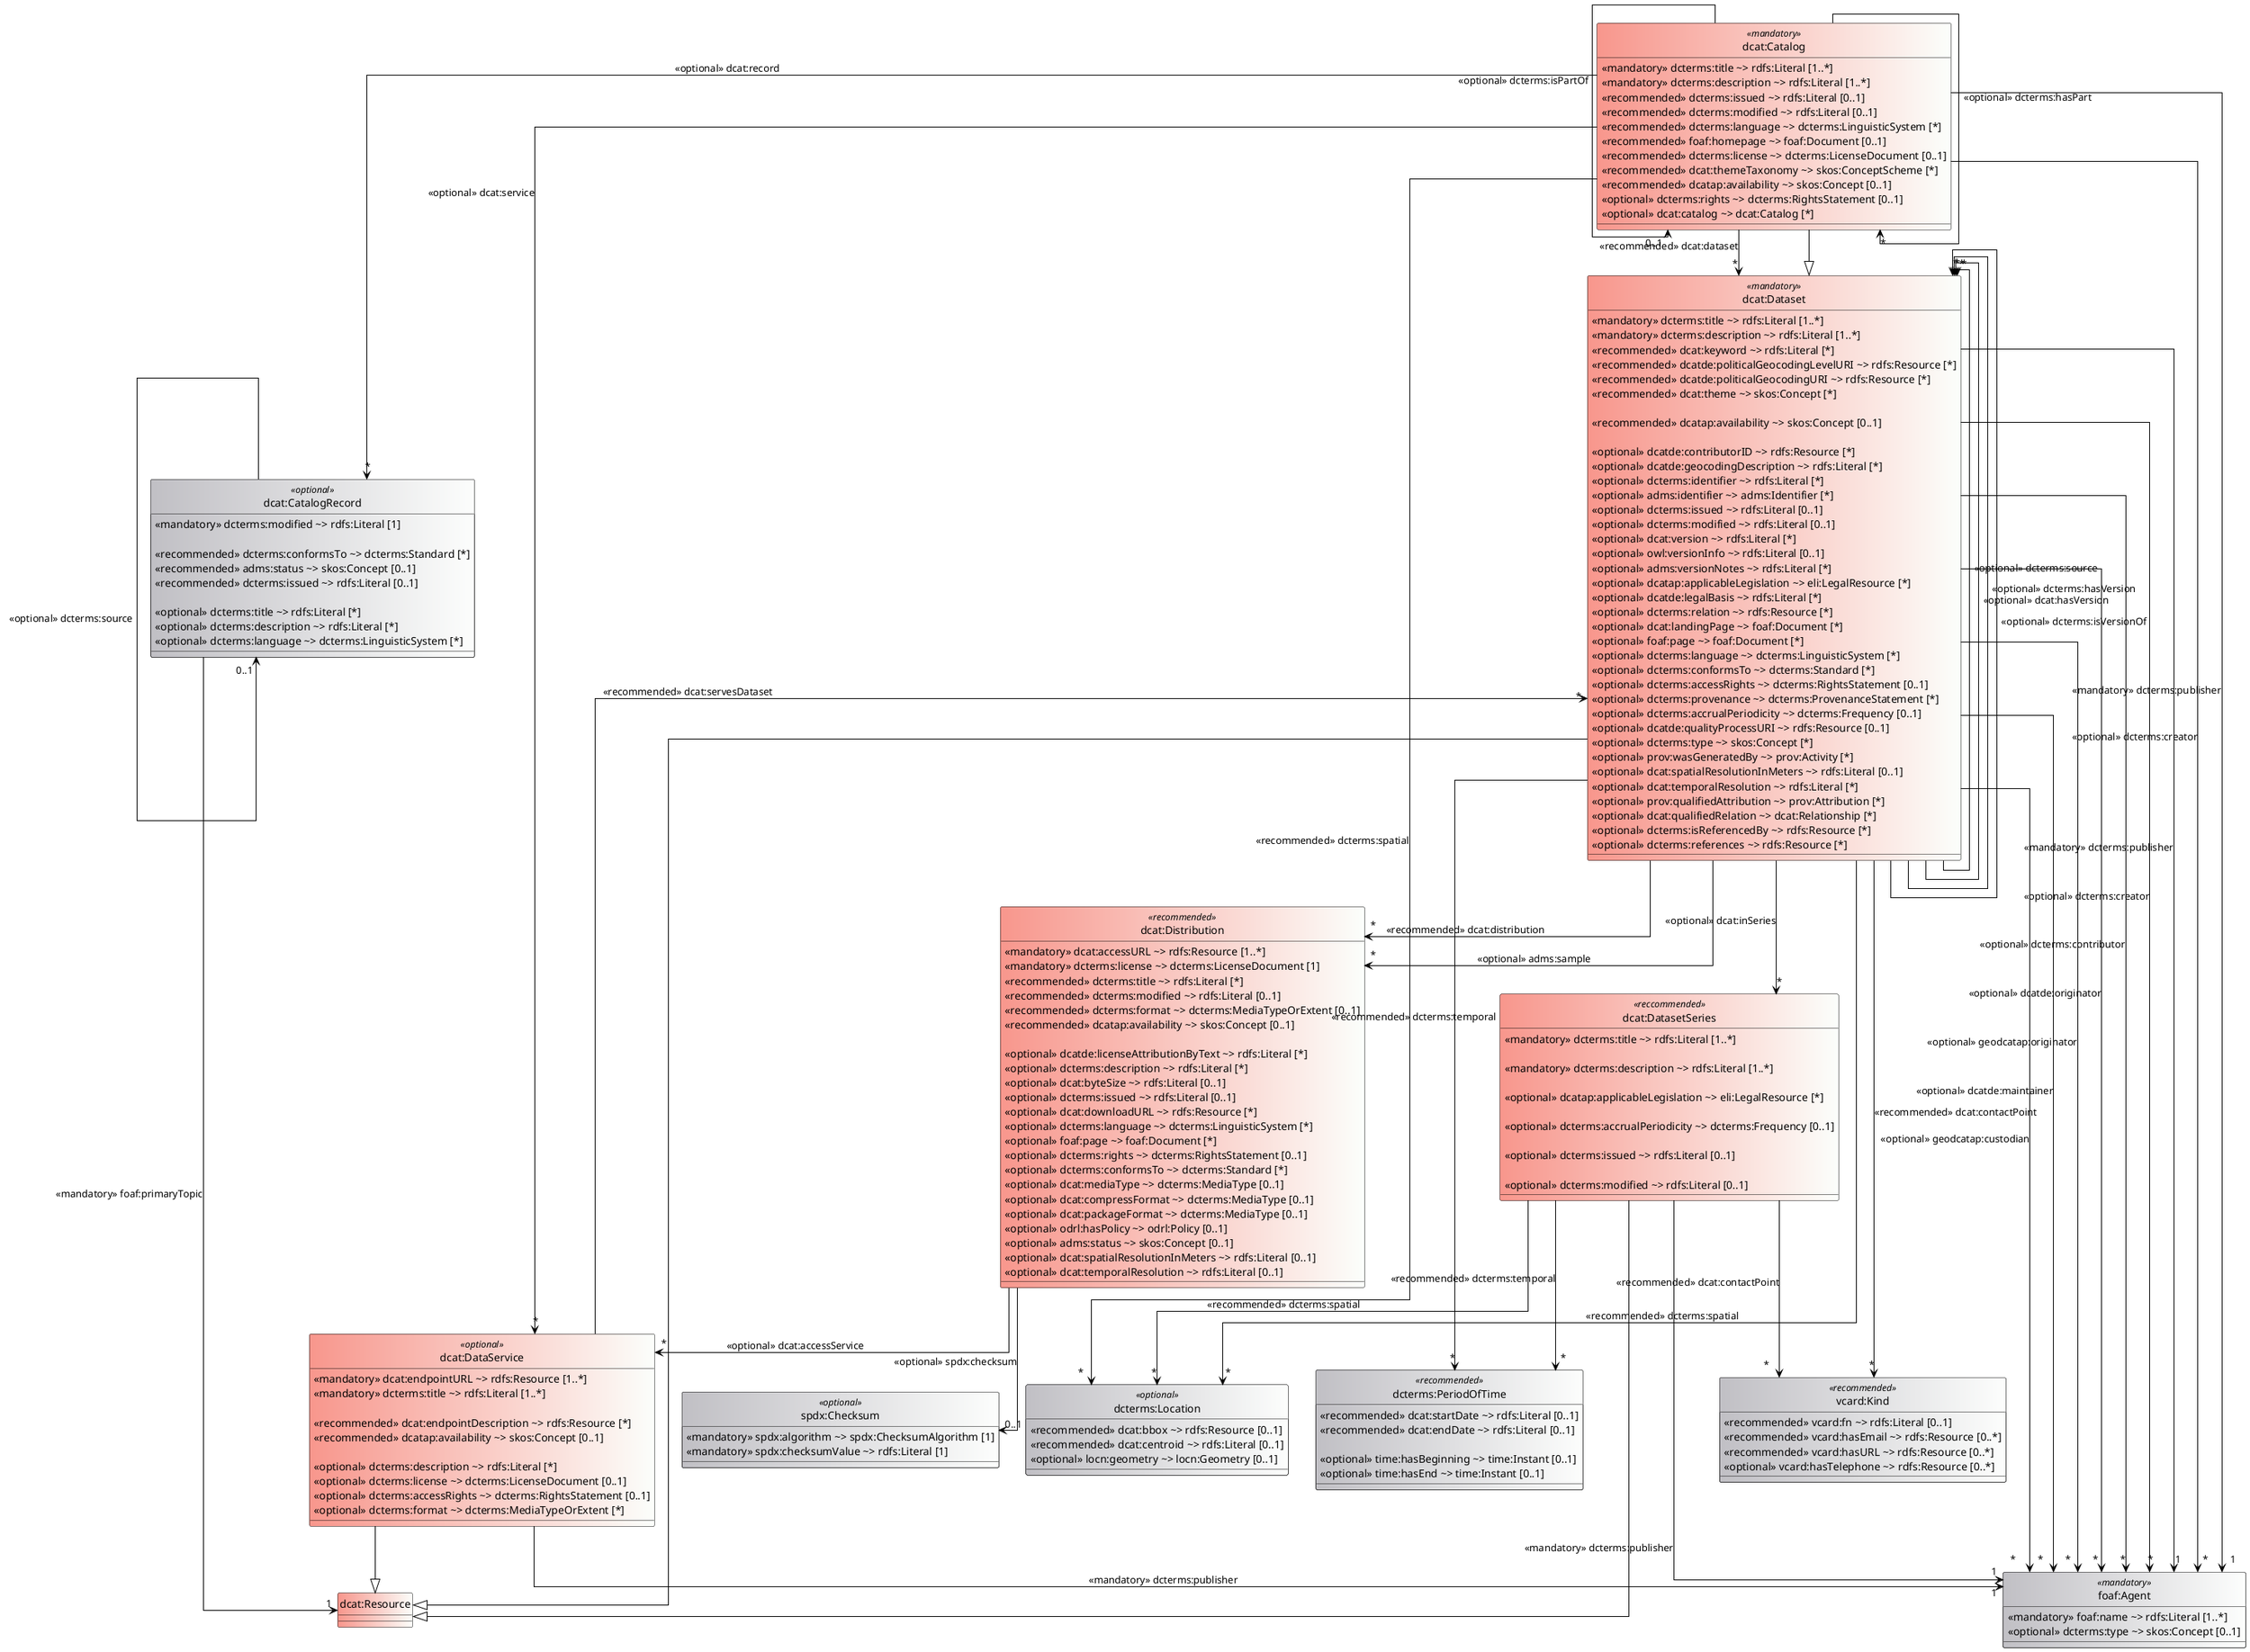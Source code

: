 @startuml

remove @unlinked

hide class circle
' hide fields

skinparam ClassBackgroundColor #C1C0C5|FDFEFD 
skinparam ClassBorderColor black
skinparam ArrowColor black
skinparam BorderColor black 
skinparam linetype ortho

class "dcat:Catalog" <<mandatory>> #F8978D|FCFFFC {
    <<mandatory>> dcterms:title ~> rdfs:Literal [1..*]
        '@ rdfs:label      = Titel
        '@ _:internalLink  = katalog-titel
        '@ rdfs:range      = http://www.w3.org/2000/01/rdf-schema#Literal
        '@ rdfs:comment    = Diese Eigenschaft bezeichnet den einem Katalog zugewiesenen Titel.
        '@ skos:scopeNote  = Diese Eigenschaft kann für parallele Sprachversionen des Katalogtitels wiederholt werden.
        '@ rdf:about       = http://purl.org/dc/terms/title
        '@ rdfs:seeAlso    = [DCAT-AP](https://semiceu.github.io/DCAT-AP/releases/3.0.0/#Catalogue.title)
        '@ rdfs:seeAlso    = [DCAT](https://www.w3.org/TR/vocab-dcat-3/#Property:resource_title)
        '@ adms:interoperabilityLevel = A
        '@ sh:shapes       = dcatap:Catalog_Property_dct_title
    <<mandatory>> dcterms:description ~> rdfs:Literal [1..*]
        '@ rdfs:label      = Beschreibung
        '@ _:internalLink  = katalog-beschreibung
        '@ rdfs:range      = http://www.w3.org/2000/01/rdf-schema#Literal
        '@ rdfs:comment    = Diese Eigenschaft enthält eine Beschreibung des Kataloges als Freitext.
        '@ skos:scopeNote  = Diese Eigenschaft kann für parallel existierende Sprachversionen der Katalogbeschreibung wiederholt werden.
        '@ rdf:about       = http://purl.org/dc/terms/description
        '@ rdfs:seeAlso    = [DCAT-AP](https://semiceu.github.io/DCAT-AP/releases/3.0.0/#Catalogue.description)
        '@ rdfs:seeAlso    = [DCAT](https://www.w3.org/TR/vocab-dcat-3/#Property:resource_description)
        '@ adms:interoperabilityLevel = A
        '@ sh:shapes       = dcatap:Catalog_Property_dct_description 
    <<recommended>> dcterms:issued ~> rdfs:Literal [0..1]
        '@ rdfs:label      = Veröffentlichungsdatum
        '@ _:internalLink  = katalog-veroffentlichungsdatum
        '@ rdfs:range      = http://www.w3.org/2000/01/rdf-schema#Literal
        '@ _:rangeOverride = [`rdfs:Literal`](http://www.w3.org/2000/01/rdf-schema#Literal) getyped als `xsd:gYear`, `xsd:gYearMonth`, `xsd:date` oder `xsd:dateTime`
        '@ rdfs:comment    = Diese Eigenschaft enthält das Datum der Herausgabe/Emission (z.B. in Form einer Veröffentlichung) des Kataloges.
        '@ rdf:about       = http://purl.org/dc/terms/issued
        '@ rdfs:seeAlso    = [DCAT-AP](https://semiceu.github.io/DCAT-AP/releases/3.0.0/#Catalogue.releasedate)
        '@ rdfs:seeAlso    = [DCAT](https://www.w3.org/TR/vocab-dcat-3/#Property:resource_release_date)
        '@ adms:interoperabilityLevel = A
        '@ sh:shapes       = dcatap:Catalog_Property_dct_issued (erlaubt auch xsd:gYear und xsd:gYearMonth)
        '@ adms:versionNotes = 3.0: `xsd:gYear` und `xsd:gYearMonth` zum Wertebereich hinzugefügt.
    <<recommended>> dcterms:modified ~> rdfs:Literal [0..1]
        '@ rdfs:label      = Aktualisierungsdatum
        '@ _:internalLink  = katalog-aktualisierungsdatum
        '@ _:rangeOverride = [`rdfs:Literal`](http://www.w3.org/2000/01/rdf-schema#Literal) getyped als `xsd:gYear`, `xsd:gYearMonth`, `xsd:date` oder `xsd:dateTime`
        '@ rdfs:comment    = Diese Eigenschaft erfasst das Datum der letzten Aktualisierung bzw. Modifikation des Kataloges.
        '@ rdf:about       = http://purl.org/dc/terms/modified
        '@ rdfs:seeAlso    = [DCAT-AP](https://semiceu.github.io/DCAT-AP/releases/3.0.0/#Catalogue.modificationdate)
        '@ rdfs:seeAlso    = [DCAT](https://www.w3.org/TR/vocab-dcat-3/#Property:resource_update_date)
        '@ adms:interoperabilityLevel = A
        '@ sh:shapes       = dcatap:Catalog_Property_dct_modified (erlaubt auch xsd:gYear und xsd:gYearMonth)
        '@ adms:versionNotes = 3.0: `xsd:gYear` und `xsd:gYearMonth` zum Wertebereich hinzugefügt.
    <<recommended>> dcterms:language ~> dcterms:LinguisticSystem [*]
        '@ rdfs:label      = Sprache
        '@ _:internalLink  = katalog-sprache
        '@ rdfs:range      = http://purl.org/dc/terms/LinguisticSystem
        '@ rdfs:comment    = Diese Eigenschaft bezieht sich auf die Sprache, die in den textuellen Beschreibungen der dem Katalog zugehörigen DCAT-Ressourcen Verwendung findet (z.B. Titel, Beschreibungen usw.). 
        '@ skos:scopeNote  = Diese Eigenschaft kann wiederholt werden, falls die Metadaten in verschiedenen Sprachen zur Verfügung stehen.
        '@ rdf:about       = http://purl.org/dc/terms/language
        '@ rdfs:seeAlso    = [DCAT-AP](https://semiceu.github.io/DCAT-AP/releases/3.0.0/#Catalogue.language)
        '@ rdfs:seeAlso    = [DCAT](https://www.w3.org/TR/vocab-dcat-3/#Property:resource_language)
        '@ adms:interoperabilityLevel = A
        '@ _:vocabularyLink = #kv-languages
        '@ sh:shapes       = ___TBD___(kein Test des Vokabulars)
    <<recommended>> foaf:homepage ~> foaf:Document [0..1]
        '@ rdfs:label      = Homepage
        '@ _:internalLink  = katalog-homepage
        '@ rdfs:range      = http://xmlns.com/foaf/0.1/Document
        '@ rdfs:comment    = Diese Eigenschaft verweist auf eine Homepage, welche die zentrale Homepage des Kataloges ist.
        '@ rdf:about       = http://xmlns.com/foaf/0.1/homepage
        '@ rdfs:seeAlso    = [DCAT-AP](https://semiceu.github.io/DCAT-AP/releases/3.0.0/#Catalogue.homepage)
        '@ rdfs:seeAlso    = [DCAT](https://www.w3.org/TR/vocab-dcat-3/#Property:catalog_homepage)
        '@ adms:interoperabilityLevel = A
        '@ sh:shapes       = dcatap:Catalog_Property_foaf_homepage, ___TBD___(kein Test, ob Ziel eine Ressource)
    <<recommended>> dcterms:license ~> dcterms:LicenseDocument [0..1]
        '@ rdfs:label      = Lizenz
        '@ _:internalLink  = katalog-lizenz
        '@ rdfs:range      = http://purl.org/dc/terms/LicenseDocument
        '@ rdfs:comment    = Diese Eigenschaft bezieht sich auf die Lizenz, mit welcher der Katalog verwendet oder wiederverwendet werden kann.
        '@ rdf:about       = http://purl.org/dc/terms/license
        '@ rdfs:seeAlso    = [DCAT-AP](https://semiceu.github.io/DCAT-AP/releases/3.0.0/#Catalogue.licence)
        '@ rdfs:seeAlso    = [DCAT](https://www.w3.org/TR/vocab-dcat-3/#Property:resource_license)
        '@ adms:interoperabilityLevel = A
        '@ _:vocabularyLink = #kv-licenses
        '@ sh:shapes       = dcatap:Catalog_Property_dct_license, ___TBD___(kein Test des Vokabulars)
    <<recommended>> dcat:themeTaxonomy ~> skos:ConceptScheme [*]
        '@ rdfs:label      = Kategorienschema
        '@ _:internalLink  = katalog-kategorienschema
        '@ rdfs:range      = http://www.w3.org/2004/02/skos/core#ConceptScheme
        '@ rdfs:comment    = Diese Eigenschaft verweist auf das eingesetzte Schema zur Klassifizierung der dem Katalog zugewiesenen DCAT-Ressourcen in Form von Kategorien.
        '@ skos:scopeNote  = Für DCAT-AP.de muss dieser Wert immer mindestens http://publications.europa.eu/resource/authority/data-theme sein.
        '@ rdf:about       = http://www.w3.org/ns/dcat#themeTaxonomy
        '@ rdfs:seeAlso    = [DCAT-AP](https://semiceu.github.io/DCAT-AP/releases/3.0.0/#Catalogue.themes)
        '@ rdfs:seeAlso    = [DCAT](https://www.w3.org/TR/vocab-dcat-3/#Property:catalog_themes)
        '@ adms:interoperabilityLevel = A
        '@ sh:shapes       = dcatap:Catalog_Property_dcat_themeTaxonomy, ___TBD___(kein Test, ob mindestens einmal auf o.a. verlinkt, kein Test, ob Ziel eine Ressource)
    <<recommended>> dcatap:availability ~> skos:Concept [0..1]
        '@ rdfs:label      = Verfügbarkeit
        '@ _:internalLink  = katalog-verfugbarkeit
        '@ rdfs:range      = http://www.w3.org/2000/01/rdf-schema#Resource
        '@ rdfs:comment    = Geplante Verfügbarkeit des Katalogs als Auswahl aus einer festen Liste von Werten via DCAT-AP URIs.
        '@ rdf:about       = http://data.europa.eu/r5r/availability
        '@ rdfs:seeAlso    = [DCAT-AP](https://semiceu.github.io/DCAT-AP/releases/3.0.0/#Distribution.availability)
        '@ _:vocabularyLink = #kv-availability
        '@ adms:interoperabilityLevel = P
        '@ _:deOriginal    = DCAT-AP.de ordnet diese Eigenschaft allen DCAT-Ressourcen und Distributionen zu.
        '@ sh:shapes       = ___TBD___(deutsche Besonderheit, kein Test des Vokabulars, Maximalzahl 1)
    <<optional>> dcterms:rights ~> dcterms:RightsStatement [0..1]
        '@ rdfs:label      = Rechte
        '@ _:internalLink  = katalog-rechte
        '@ rdfs:range      = http://purl.org/dc/terms/RightsStatement
        '@ rdfs:comment    = Diese Eigenschaft verweist auf eine juristische Darlegung, welche die mit dem Katalog assoziierten Nutzungsbestimmungen spezifiziert.
        '@ skos:scopeNote  = Gemeint ist damit zum Beispiel ein Link zu Nutzungsbedingungen, wie "Terms of Use", die zusätzlich zu oder statt einer Lizenz bestehen.
        '@ rdf:about       = http://purl.org/dc/terms/rights
        '@ rdfs:seeAlso    = [DCAT-AP](https://semiceu.github.io/DCAT-AP/releases/3.0.0/#Catalogue.rights)
        '@ rdfs:seeAlso    = [DCAT](https://www.w3.org/TR/vocab-dcat-3/#Property:resource_rights)
        '@ adms:interoperabilityLevel = A
        '@ adms:versionNotes = 3.0: In "Rechte" umbenannt und Verwendungshinweis hinzugefügt.
        '@ sh:shapes       = dcatap:Catalog_Property_dct_rights, ___TBD___(kein Test, ob Ziel eine Ressource ist?)
    <<optional>> dcat:catalog ~> dcat:Catalog [*]
        '@ rdfs:label      = Katalog
        '@ _:internalLink  = katalog-katalog
        '@ rdfs:range      = http://www.w3.org/ns/dcat#Catalog
        '@ rdfs:comment    = Ein Katalog, dessen Inhalt im Kontext dieses Katalogs von Interesse ist.
        '@ rdf:about       = http://www.w3.org/ns/dcat#catalog
        '@ rdfs:seeAlso    = [DCAT-AP](https://semiceu.github.io/DCAT-AP/releases/3.0.0/#Catalogue.catalogue)
        '@ rdfs:seeAlso    = [DCAT](https://www.w3.org/TR/vocab-dcat-3/#Property:catalog_catalog)
        '@ adms:interoperabilityLevel = A
        '@ sh:shapes       = ___TBD___(Shape ohne Regeln, kein Test, ob Ziel ein dcat:Catalog)
}
'@ rdfs:label      = Katalog
'@ _:internalLink  = #klasse-katalog
'@ rdf:about       = http://www.w3.org/ns/dcat#Catalog
'@ rdfs:seeAlso    = [DCAT-AP](https://semiceu.github.io/DCAT-AP/releases/3.0.0/#Catalogue)
'@ rdfs:seeAlso    = [DCAT](https://www.w3.org/TR/vocab-dcat-3/#Class:Catalog)
'@ rdfs:comment    = Eine Sammlung oder Quelle, welche die beschriebenen Datensätze, Datenservices oder Kataloge zur Verfügung stellt.
'@ _:usedBy        = dcat:catalog, dcterms:hasPart, dcterms:isPartOf (dcat:Catalog)
'@ rdfs:subClassOf = dcat:Dataset, dcat:Resource
'@ _:resourceHeirloom = [`odrl:hasPolicy`](#distribution-regelwerk).
'@ _:datasetHeirloom = [`adms:identifier`](#datensatz-andere-id), [`adms:sample`](#datensatz-beispieldistribution), [`adms:versionNotes`](#datensatz-versionserlauterung), [`dcat:contactPoint`](#datensatz-kontakt), [`dcat:distribution`](#datensatz-distribution), [`dcat:granularity`](#datensatz-abgedeckte-zeitliche-granularitat-deprecated), [`dcat:keyword`](#datensatz-schlagwort), [`dcat:landingPage`](#datensatz-ursprungliche-webseite), [`dcat:qualifiedRelation`](#datensatz-qualifizierte-beziehung), [`dcat:spatialResolutionInMeters`](#datensatz-raumliche-auflosung-in-meter), [`dcat:temporalResolution`](#datensatz-zeitliche-auflosung), [`dcat:theme`](#datensatz-kategorie), [`dcatde:contributorID`](#datensatz-datenbereitsteller-id), [`dcatde:geocodingDescription`](#datensatz-beschreibung-abdeckung), [`dcatde:legalBasis`](#datensatz-rechtsgrundlage-zugangseroffnung), [`dcatde:maintainer`](#datensatz-verwalter), [`dcatde:originator`](#datensatz-urheber), [`dcatde:politicalGeocodingLevelURI`](#datensatz-ebene-geopolitischen-abdeckung), [`dcatde:politicalGeocodingURI`](#datensatz-geopolitischen-abdeckung), [`dcatde:qualityProcessURI`](#datensatz-qualitatssicherungsprozess), [`dct:accessRights`](#datensatz-grad-zuganglichkeit), [`dct:accrualPeriodicity`](#datensatz-aktualisierungsfrequenz), [`dct:conformsTo`](#datensatz-konform-zu-standard), [`dct:contributor`](#datensatz-bearbeiter), [`dct:hasVersion`](#datensatz-weitere-version), [`dct:identifier`](#datensatz-id), [`dct:isReferencedBy`](#datensatz-wird-referenziert), [`dct:isVersionOf`](#datensatz-ist-version), [`dct:provenance`](#datensatz-provenienz), [`dct:references`](#datensatz-referenziert), [`dct:relation`](#datensatz-verwandte-ressource), [`dct:source`](#datensatz-quelle), [`dct:temporal`](#datensatz-zeitliche-abdeckung), [`dct:type`](#datensatz-typ), [`foaf:page`](#datensatz-dokumentation), [`owl:versionInfo`](#datensatz-versionsbezeichnung), [`prov:qualifiedAttribution`](#datensatz-rollenzuordnung) und [`prov:wasGeneratedBy`](#datensatz-wurde-erzeugt-von).

"dcat:Catalog" --> "*" "dcat:DataService" : <<optional>> dcat:service
    '@ rdfs:label      = Datenservice
    '@ _:internalLink  = katalog-datenservice
    '@ rdfs:range      = http://www.w3.org/ns/dcat#DataService
    '@ rdfs:comment    = Diese Eigenschaft verknüpft den Katalog mit einem Datenservice, welcher somit Teil des Kataloges wird.
    '@ skos:scopeNote  = Da leere Kataloge in der Regel auf Probleme hinweisen, sollte diese Eigenschaft mit der Eigenschaft "Datensatz" kombiniert werden, um eine Überprüfung auf leere Kataloge zu implementieren.
    '@ rdf:about       = http://www.w3.org/ns/dcat#service
    '@ rdfs:seeAlso    = [DCAT-AP](https://semiceu.github.io/DCAT-AP/releases/3.0.0/#Catalogue.service)
    '@ rdfs:seeAlso    = [DCAT](https://www.w3.org/TR/vocab-dcat-3/#Property:catalog_service)
    '@ adms:interoperabilityLevel = A
    '@ sh:shapes       = ___TBD___(Shape ohne Regeln, kein Test, ob Ziel ein dcat:Catalog)

"dcat:Catalog" --> "*" "dcterms:Location"     : <<recommended>> dcterms:spatial
    '@ rdfs:label      = Räumliche Abdeckung
    '@ _:internalLink  = katalog-raumliche-abdeckung
    '@ rdfs:range      = http://purl.org/dc/terms/Location
    '@ rdfs:comment    = Diese Eigenschaft bezieht sich auf einen vom Katalog abgedeckten geographischen Bereich.
    '@ rdf:about       = http://purl.org/dc/terms/spatial
    '@ rdfs:seeAlso    = [DCAT-AP](https://semiceu.github.io/DCAT-AP/releases/3.0.0/#Catalogue.geographicalcoverage)
    '@ rdfs:seeAlso    = [DCAT](https://www.w3.org/TR/vocab-dcat-3/#Property:dataset_spatial)
    '@ adms:interoperabilityLevel = A
    '@ _:vocabularyLink = #kv-spatial
    '@ sh:shapes       = ___TBD___(Shape ohne Regeln, kein Test des Vokabulars, schwierig hier, kein Test, ob Ziel dcterms:Location)

"dcat:Catalog" --> "*"     "dcat:Catalog"       : <<optional>> dcterms:hasPart
    '@ rdfs:label      = Hat Teilkatalog
    '@ _:internalLink  = katalog-hat-teilkatalog
    '@ rdfs:range      = http://www.w3.org/ns/dcat#Catalog
    '@ rdfs:comment    = Diese Eigenschaft verweist auf einen in Beziehung stehenden Unterkatalog, der Teil des beschriebenen Kataloges ist.
    '@ rdf:about       = http://purl.org/dc/terms/hasPart
    '@ rdfs:seeAlso    = [DCAT-AP](https://semiceu.github.io/DCAT-AP/releases/3.0.0/#Catalogue.haspart)
    '@ rdfs:seeAlso    = [DCAT](https://www.w3.org/TR/vocab-dcat-3/#Property:catalog_has_part)
    '@ adms:interoperabilityLevel = A
    '@ sh:shapes       = ___TBD___(Shape ohne Regeln, kein Test, ob Ziel ein dcat:Catalog)

"dcat:Catalog" --> "0..1"  "dcat:Catalog"       : <<optional>> dcterms:isPartOf
    '@ rdfs:label      = Ist Teilkatalog
    '@ _:internalLink  = katalog-ist-teilkatalog
    '@ rdfs:range      = http://www.w3.org/ns/dcat#Catalog
    '@ rdfs:comment    = Diese Eigenschaft verweist auf einen in Beziehung stehenden Hauptkatalog, in welchem der beschriebene Katalog physikalisch oder logisch eingebunden ist.
    '@ skos:scopeNote  = Nicht Teil von W3C-DCAT, wurde ursprünglich von DCAT-AP hinzugefügt und mit der Version 3.0 wieder entfernt.
    '@ rdf:about       = http://purl.org/dc/terms/isPartOf
    '@ rdfs:seeAlso    = [DCMI Metadata Terms](https://www.dublincore.org/specifications/dublin-core/dcmi-terms/#http://purl.org/dc/terms/isPartOf)
    '@ adms:interoperabilityLevel = P
    '@ _:deOriginal    = Eigenschaft wird für Kataloge beibehalten.
    '@ sh:shapes       = dcatap:Catalog_Property_dct_isPartOf, ___TBD___(kein Test, ob Ziel ein dcat:Catalog)

"dcat:Catalog" --> "*"     "dcat:CatalogRecord" : <<optional>> dcat:record
    '@ rdfs:label      = Katalogeintrag
    '@ _:internalLink  = katalog-katalogeintrag
    '@ rdfs:range      = http://www.w3.org/ns/dcat#CatalogRecord
    '@ rdfs:comment    = Diese Eigenschaft bezieht sich auf den Katalogeintrag, welcher Teil des Kataloges ist.
    '@ skos:scopeNote  = Diese Eigenschaft darf nur mit der besonderen Klasse [`dcat:CatalogRecord`](#klasse-katalogeintrag) verwendet werden. Es handelt sich dabei nicht um einen gewöhnlichen Datensatz.
    '@ rdf:about       = http://www.w3.org/ns/dcat#record
    '@ rdfs:seeAlso    = [DCAT-AP](https://semiceu.github.io/DCAT-AP/releases/3.0.0/#Catalogue.record)
    '@ rdfs:seeAlso    = [DCAT](https://www.w3.org/TR/vocab-dcat-3/#Property:catalog_catalog_record)
    '@ adms:interoperabilityLevel = E
    '@ _:deOriginal    = DCAT-AP.de bindet einen zusätzlichen Verwendungshinweis ein.
    '@ sh:shapes       = ___TBD___(Shape ohne Regeln, kein Test, ob Ziel ein dcat:CatalogRecord)

"dcat:Catalog" --> "*"  "dcat:Dataset"       : <<recommended>> dcat:dataset
    '@ rdfs:label      = Datensatz
    '@ _:internalLink  = katalog-datensatz
    '@ rdfs:range      = http://www.w3.org/ns/dcat#Dataset
    '@ rdfs:comment    = Diese Eigenschaft verknüpft den Katalog mit einem Datensatz, welcher somit Teil des Kataloges wird.
    '@ skos:scopeNote  = Da leere Kataloge in der Regel auf Probleme hinweisen, sollte diese Eigenschaft mit der Eigenschaft "Datenservice" kombiniert werden, um eine Überprüfung auf leere Kataloge zu implementieren.
    '@ rdf:about       = http://www.w3.org/ns/dcat#dataset
    '@ rdfs:seeAlso    = [DCAT-AP](https://semiceu.github.io/DCAT-AP/releases/3.0.0/#Catalogue.dataset)
    '@ rdfs:seeAlso    = [DCAT](https://www.w3.org/TR/vocab-dcat-3/#Property:catalog_dataset)
    '@ adms:interoperabilityLevel = A
    '@ adms:versionNotes = 3.0: Harmonisierung: Kardinalität von `1..*` auf `*` geändert. Verbindlichkeit auf "Empfohlen" gesenkt.
    '@ sh:shapes       = ___TBD___(Shape ohne Regeln, kein Test auf Mindestzahl, lohnt es sich, das wider besseren Wissens zu erzwingen?)

"dcat:Catalog" --> "1"     "foaf:Agent"         : <<mandatory>> dcterms:publisher
    '@ rdfs:label      = Herausgeber
    '@ _:internalLink  = katalog-herausgeber
    '@ rdfs:range      = http://xmlns.com/foaf/0.1/Agent
    '@ rdfs:comment    = Diese Eigenschaft bezieht sich auf die Stelle oder Person, die verantwortlich für Bereitstellung des Kataloges ist.
    '@ skos:scopeNote  = Es ist zugleich die Stelle oder Person, die über die Einräumung von Zugang und Nutzungsrechten für Dritte entschieden hat.
    '@ skos:scopeNote  = Die Verwendung wird im [Konventionenhandbuch](https://www.dcat-ap.de/def/dcatde/2.0/implRules/#angaben-zum-herausgeber) genauer beschrieben.
    '@ rdf:about       = http://purl.org/dc/terms/publisher
    '@ rdfs:seeAlso    = [DCAT-AP](https://semiceu.github.io/DCAT-AP/releases/3.0.0/#Catalogue.publisher)
    '@ rdfs:seeAlso    = [DCAT](https://www.w3.org/TR/vocab-dcat-3/#Property:resource_publisher)
    '@ adms:interoperabilityLevel = E
    '@ _:deOriginal    = Erweiterung des Verwendungshinweises.
    '@ sh:shapes       = dcatap:Catalog_Property_dct_publisher, ___TBD___(kein Test, ob Ziel ein foaf:Agent)

"dcat:Catalog" --> "*"     "foaf:Agent"         : <<optional>> dcterms:creator
    '@ rdfs:label      = Autor
    '@ _:internalLink  = katalog-autor
    '@ rdfs:range      = http://xmlns.com/foaf/0.1/Agent
    '@ rdfs:comment    = Diese Eigenschaft verweist auf Stellen oder Personen, die den Katalog erstellt haben.
    '@ skos:scopeNote  = Die Verwendung wird im [Konventionenhandbuch](https://www.dcat-ap.de/def/dcatde/2.0/implRules/#weitere-wichtige-rollen) genauer beschrieben.
    '@ rdf:about       = http://purl.org/dc/terms/creator
    '@ rdfs:seeAlso    = [DCAT-AP](https://semiceu.github.io/DCAT-AP/releases/3.0.0/#Catalogue.creator)
    '@ rdfs:seeAlso    = [DCAT](https://www.w3.org/TR/vocab-dcat-3/#Property:resource_creator)
    '@ adms:interoperabilityLevel = A
    '@ sh:shapes       =  ___TBD___(Shape ohne Regeln

class "dcat:Dataset" <<mandatory>> #F8978D|FCFFFC { 
    <<mandatory>> dcterms:title ~> rdfs:Literal [1..*]
        '@ rdfs:label      = Titel
        '@ _:internalLink  = datensatz-titel
        '@ rdfs:range      = http://www.w3.org/2000/01/rdf-schema#Literal
        '@ rdfs:comment    = Diese Eigenschaft bezeichnet den einem Datensatz zugewiesenen Titel.
        '@ skos:scopeNote  = Diese Eigenschaft kann für parallele Sprachversionen des Datensatztitels wiederholt werden.
        '@ skos:scopeNote  = Die Verwendung wird im [Konventionenhandbuch](https://www.dcat-ap.de/def/dcatde/2.0/implRules/#redundante-angaben-im-titel) genauer beschrieben.
        '@ rdf:about       = http://purl.org/dc/terms/title
        '@ rdfs:seeAlso    = [DCAT-AP](https://semiceu.github.io/DCAT-AP/releases/3.0.0/#Dataset.title)
        '@ rdfs:seeAlso    = [DCAT](https://www.w3.org/TR/vocab-dcat-3/#Property:resource_title)
        '@ adms:interoperabilityLevel = A
        '@ sh:shapes       = dcatap:Dataset_Property_dct_title
    <<mandatory>> dcterms:description ~> rdfs:Literal [1..*]
        '@ rdfs:label      = Beschreibung
        '@ _:internalLink  = datensatz-beschreibung
        '@ rdfs:range      = http://www.w3.org/2000/01/rdf-schema#Literal
        '@ rdfs:comment    = Diese Eigenschaft enthält eine Beschreibung des Datensatzes als Freitext.
        '@ skos:scopeNote  = Diese Eigenschaft kann für parallel existierende Sprachversionen der Datensatzbeschreibung wiederholt werden.
        '@ rdf:about       = http://purl.org/dc/terms/description
        '@ rdfs:seeAlso    = [DCAT-AP](https://semiceu.github.io/DCAT-AP/releases/3.0.0/#Dataset.description)
        '@ rdfs:seeAlso    = [DCAT](https://www.w3.org/TR/vocab-dcat-3/#Property:resource_description)
        '@ adms:interoperabilityLevel = A
        '@ sh:shapes       = dcatap:Dataset_Property_dct_title
    <<recommended>> dcat:keyword ~> rdfs:Literal [*]
        '@ rdfs:label      = Schlagwort
        '@ _:internalLink  = datensatz-schlagwort
        '@ rdfs:range      = http://www.w3.org/2000/01/rdf-schema#Literal
        '@ rdfs:comment    = Diese Eigenschaft enthält ein Schlagwort oder Schlüsselbegriff zur Beschreibung des Datensatzes. 
        '@ skos:scopeNote  = Diese Eigenschaft kann für unterschiedliche Schlagworte und parallel existierende Sprachversionen wiederholt werden.
        '@ rdf:about       = http://www.w3.org/ns/dcat#keyword
        '@ rdfs:seeAlso    = [DCAT-AP](https://semiceu.github.io/DCAT-AP/releases/3.0.0/#Dataset.keyword)
        '@ rdfs:seeAlso    = [DCAT](https://www.w3.org/TR/vocab-dcat-3/#Property:resource_keyword)
        '@ adms:interoperabilityLevel = A
        '@ sh:shapes       = dcatap:Dataset_Property_dcat_keyword
    <<recommended>> dcatde:politicalGeocodingLevelURI ~> rdfs:Resource [*]
        '@ rdfs:label      = Ebene der geopolitischen Abdeckung
        '@ _:internalLink  = datensatz-ebene-geopolitischen-abdeckung
        '@ rdfs:range      = http://www.w3.org/2000/01/rdf-schema#Resource
        '@ rdfs:comment    = Geopolitische Abdeckung des Datensatzes, etwa durch Kennzeichnung der Verwaltungsebene Bund, Bundesland, Kreis oder Kommune, als dcat-ap.de URI.
        '@ skos:scopeNote  = Die Verwendung wird im [Konventionenhandbuch](https://www.dcat-ap.de/def/dcatde/2.0/implRules/#ebene-des-verwaltungspolitischen-geobezug-als-uri) genauer beschrieben.
        '@ rdf:about       = http://dcat-ap.de/def/dcatde/politicalGeocodingLevelURI
        '@ adms:interoperabilityLevel = P
        '@ _:deOriginal    = Von DCAT-AP.de eingeführte Eigenschaft.
        '@ _:vocabularyLink = #kv-political-geocoding-level
        '@ sh:shapes       = ___TBD___(deutsche Eigenschaft)
    <<recommended>> dcatde:politicalGeocodingURI ~> rdfs:Resource [*]
        '@ rdfs:label      = Geopolitische Abdeckung (DEPRECATED)
        '@ _:internalLink  = datensatz-geopolitischen-abdeckung
        '@ rdfs:range      = http://www.w3.org/2000/01/rdf-schema#Resource
        '@ rdfs:comment    = DEPRECATED: Diese Eigenschaft verknüpft einen Datensatz mit dem von ihm abgedeckten administrativen Gebiet der Bundesrepublik Deutschland, etwa ein konkretes Bundesland, eine Kommune oder ein Landkreis repräsentiert durch eine URI.
        '@ skos:scopeNote  = Die Verwendung wird im [Konventionenhandbuch](https://www.dcat-ap.de/def/dcatde/2.0/implRules/#verwaltungspolitischer-geobezug-als-uri) genauer beschrieben.
        '@ rdf:about       = http://dcat-ap.de/def/dcatde/politicalGeocodingLevelURI
        '@ adms:interoperabilityLevel = P
        '@ _:deOriginal    = Von DCAT-AP.de eingeführte Eigenschaft.
        '@ _:vocabularyLink = #kv-political-geocoding-uri
        '@ adms:versionNotes = 3.0: [DEPRECATED](#glossar-deprecated)
        '@ sh:shapes       = ___TBD___(deutsche Eigenschaft)
    <<recommended>> dcat:theme ~> skos:Concept [*]
        '@ rdfs:label      = Kategorie
        '@ _:internalLink  = datensatz-kategorie
        '@ rdfs:range      = http://www.w3.org/2004/02/skos/core#Concept
        '@ rdfs:comment    = Diese Eigenschaft bezieht sich auf die dem Datensatz zugewiesenen Kategorien. 
        '@ skos:scopeNote  = Mit einem Datensatz können mehrere Kategorien assoziiert sein.
        '@ skos:scopeNote  = Die Verwendung wird im [Konventionenhandbuch](https://www.dcat-ap.de/def/dcatde/2.0/implRules/#angaben-zu-kategorien) genauer beschrieben.
        '@ rdf:about       = http://www.w3.org/ns/dcat#theme
        '@ rdfs:seeAlso    = [DCAT-AP](https://semiceu.github.io/DCAT-AP/releases/3.0.0/#Dataset.theme)
        '@ rdfs:seeAlso    = [DCAT](https://www.w3.org/TR/vocab-dcat-3/#Property:resource_theme)
        '@ adms:interoperabilityLevel = A
        '@ _:vocabularyLink = #kv-data-theme
        '@ sh:shapes       = ___TBD___(Shape ohne Regeln, kein Test des Vokabulars)

    <<recommended>> dcatap:availability ~> skos:Concept [0..1]
        '@ rdfs:label      = Verfügbarkeit
        '@ _:internalLink  = datensatz-verfugbarkeit
        '@ rdfs:range      = http://www.w3.org/2000/01/rdf-schema#Resource
        '@ rdfs:comment    = Geplante Verfügbarkeit des Datensatzes als Auswahl aus einer festen Liste von Werten via DCAT-AP URIs.
        '@ rdf:about       = http://data.europa.eu/r5r/availability
        '@ rdfs:seeAlso    = [DCAT-AP](https://semiceu.github.io/DCAT-AP/releases/3.0.0/#Distribution.availability)
        '@ _:vocabularyLink = #kv-availability
        '@ adms:interoperabilityLevel = P
        '@ _:deOriginal    = DCAT-AP.de ordnet diese Eigenschaft allen DCAT-Ressourcen und Distributionen zu.
        '@ sh:shapes       = ___TBD___(deutsche Besonderheit, kein Test des Vokabulars, Maximalzahl 1)

    <<optional>> dcatde:contributorID ~> rdfs:Resource [*]
        '@ rdfs:label        = Datenbereitsteller ID
        '@ _:internalLink    = datensatz-datenbereitsteller-id
        '@ rdfs:range        = http://www.w3.org/2000/01/rdf-schema#Resource
        '@ rdfs:comment      = Diese Eigenschaft übermittelt die ID des Bereitstellers der Daten aus dem jeweils portaleigenem Access- und Identitymanagement (wenn vorhanden).
        '@ skos:scopeNote    = Ihre genaue Verwendung ist nur für die Anlieferung an GovData festgelegt und wird im [Konventionenhandbuch](https://www.dcat-ap.de/def/dcatde/2.0/implRules/#eindeutige-kennzeichnung-der-datenbereitsteller) genauer beschrieben.
        '@ rdf:about         = http://dcat-ap.de/def/dcatde/contributorID
        '@ adms:interoperabilityLevel = P
        '@ _:deOriginal      = Von DCAT-AP.de eingeführte Eigenschaft.
        '@ _:vocabularyLink = #kv-contributors
        '@ sh:shapes         = ___TBD___(deutsche Eigenschaft)
    <<optional>> dcatde:geocodingDescription ~> rdfs:Literal [*]
        '@ rdfs:label      = Beschreibung der Abdeckung (DEPRECATED)
        '@ _:internalLink  = datensatz-beschreibung-abdeckung
        '@ rdfs:range      = http://www.w3.org/2000/01/rdf-schema#Literal
        '@ rdfs:comment    = DEPRECATED: Diese Eigenschaft enthält die geografische Abdeckung eines Datensatzes, repräsentiert durch die Bezeichnung eines administrativen Gebiets oder eines fachlichen Bezugs als Freitext.
        '@ skos:scopeNote  = Ergänzend als Text bzw. alleinstehend für alle Fälle bei denen die geopolitische Abdeckung nicht durch eine URI angegeben werden kann (z.B. bei komplexeren Bund-Länder-Kooperationen oder auf kommunaler Ebene). 
        '@ skos:scopeNote  = Beispiele: "Gemeinden des Wasserzweckverbands Straubing-Land" oder "Verband Region Rhein-Neckar".
        '@ skos:scopeNote  = Die Verwendung wird im [Konventionenhandbuch](https://www.dcat-ap.de/def/dcatde/2.0/implRules/#geobezug-als-beschreibender-text) genauer beschrieben. Sie kann für parallele Sprachversionen wiederholt werden.
        '@ rdf:about       = http://dcat-ap.de/def/dcatde/geocodingDescription
        '@ adms:interoperabilityLevel = P
        '@ _:deOriginal    = Von DCAT-AP.de eingeführte Eigenschaft.
        '@ adms:versionNotes = 3.0: [DEPRECATED](#glossar-deprecated)
        '@ sh:shapes         = ___TBD___(deutsche Eigenschaft)
    <<optional>> dcterms:identifier ~> rdfs:Literal [*]
        '@ rdfs:label      = ID
        '@ _:internalLink  = datensatz-id
        '@ rdfs:range      = http://www.w3.org/2000/01/rdf-schema#Literal
        '@ rdfs:comment    = Diese Eigenschaft enthält die Haupt-ID des Datensatzes im Kontext des jeweiligen Kataloges (z.B. die URI-Adresse oder eine andere eindeutige ID).
        '@ skos:scopeNote  = Die Verwendung wird im [Konventionenhandbuch](https://www.dcat-ap.de/def/dcatde/2.0/implRules/#identifier) genauer beschrieben.
        '@ rdf:about       = http://purl.org/dc/terms/identifier
        '@ rdfs:seeAlso    = [DCAT-AP](https://semiceu.github.io/DCAT-AP/releases/3.0.0/#Dataset.identifier)
        '@ rdfs:seeAlso    = [DCAT](https://www.w3.org/TR/vocab-dcat-3/#Property:resource_identifier)
        '@ adms:interoperabilityLevel = A
        '@ sh:shapes       = dcatap:Dataset_Property_dct_identifier
    <<optional>> adms:identifier ~> adms:Identifier [*]
        '@ rdfs:label      = Andere ID
        '@ _:internalLink  = datensatz-andere-id
        '@ rdfs:range      = http://www.w3.org/ns/adms#Identifier
        '@ rdfs:comment    = Diese Eigenschaft verweist auf sekundäre IDs des Datensatzes.
        '@ skos:scopeNote  = Beispiele dafür sind [DataCite](http://www.datacite.org/), [DOI (Digital Object Identifier)](http://www.doi.org/), [EZID](https://ezid.cdlib.org/), [W3ID: Permanent Identifiers for the Web](https://w3id.org/) oder andere fachspezifische Identifier.
        '@ skos:scopeNote  = Die Verwendung wird im [Konventionenhandbuch](https://www.dcat-ap.de/def/dcatde/2.0/implRules/#identifier) genauer beschrieben.
        '@ rdf:about       = http://purl.org/dc/terms/identifier
        '@ rdfs:seeAlso    = [DCAT-AP](https://semiceu.github.io/DCAT-AP/releases/3.0.0/#Dataset.otheridentifier)
        '@ rdfs:seeAlso    = [DCAT](https://www.w3.org/TR/vocab-dcat-3/#dereferenceable-identifiers)
        '@ adms:interoperabilityLevel = A
        '@ sh:shapes       = ___TBD___(Shape ohne Regeln, kein Test, ob Ziel ein adms:Identifier)
        '@ adms:versionNotes = 3.0: Errata: Link der Range korrigiert und Verwendungshinweis überarbeitet.
    <<optional>> dcterms:issued ~> rdfs:Literal [0..1]
        '@ rdfs:label      = Veröffentlichungsdatum
        '@ _:internalLink  = datensatz-veroffentlichungsdatum
        '@ _:rangeOverride = [`rdfs:Literal`](http://www.w3.org/2000/01/rdf-schema#Literal) getyped als `xsd:gYear`, `xsd:gYearMonth`, `xsd:date` oder `xsd:dateTime`
        '@ rdfs:comment    = Diese Eigenschaft enthält das Datum der Herausgabe/Emission (z.B. in Form einer Veröffentlichung) des Datensatzes.
        '@ rdf:about       = http://purl.org/dc/terms/issued
        '@ rdfs:seeAlso    = [DCAT-AP](https://semiceu.github.io/DCAT-AP/releases/3.0.0/#Dataset.releasedate)
        '@ rdfs:seeAlso    = [DCAT](https://www.w3.org/TR/vocab-dcat-3/#Property:resource_release_date)
        '@ sh:shapes       = dcatap:Dataset_Property_dct_issued (erlaubt auch xsd:gYear und xsd:gYearMonth)
        '@ adms:interoperabilityLevel = A
        '@ adms:versionNotes = 3.0: `xsd:gYear` und `xsd:gYearMonth` zum Wertebereich hinzugefügt.
    <<optional>> dcterms:modified ~> rdfs:Literal [0..1]
        '@ rdfs:label      = Aktualisierungsdatum
        '@ _:internalLink  = datensatz-aktualisierungsdatum
        '@ _:rangeOverride = [`rdfs:Literal`](http://www.w3.org/2000/01/rdf-schema#Literal) getyped als `xsd:gYear`, `xsd:gYearMonth`, `xsd:date` oder `xsd:dateTime`
        '@ rdfs:comment    = Diese Eigenschaft erfasst das Datum der letzten Aktualisierung bzw. Modifikation des Datensatzes.
        '@ skos:scopeNote  = Die Verwendung wird im [Konventionenhandbuch](https://www.dcat-ap.de/def/dcatde/2.0/implRules/#erkennung-von-dubletten) genauer beschrieben.
        '@ rdf:about       = http://purl.org/dc/terms/modified
        '@ rdfs:seeAlso    = [DCAT-AP](https://semiceu.github.io/DCAT-AP/releases/3.0.0/#Dataset.modificationdate)
        '@ rdfs:seeAlso    = [DCAT](https://www.w3.org/TR/vocab-dcat-3/#Property:resource_update_date)
        '@ sh:shapes       = dcatap:Dataset_Property_dct_modified (erlaubt auch xsd:gYear und xsd:gYearMonth)
        '@ adms:interoperabilityLevel = A
        '@ adms:versionNotes = 3.0: `xsd:gYear` und `xsd:gYearMonth` zum Wertebereich hinzugefügt.
    <<optional>> dcat:version ~> rdfs:Literal [*]
        '@ rdfs:label      = Versionsbezeichnung
        '@ _:internalLink  = datensatz-versionsbezeichnung
        '@ rdfs:range      = http://www.w3.org/2000/01/rdf-schema#Literal
        '@ rdfs:comment    = Diese Eigenschaft enthält eine Versionsnummer oder anderweitige Versionskennzeichnung des Datensatzes.
        '@ rdf:about       = http://www.w3.org/ns/dcat#version
        '@ rdfs:seeAlso    = [DCAT-AP](https://semiceu.github.io/DCAT-AP/releases/3.0.0/#Dataset.version)
        '@ rdfs:seeAlso    = [DCAT](https://www.w3.org/TR/vocab-dcat-3/#Property:resource_version)
        '@ adms:interoperabilityLevel = E
        '@ _:deOriginal    = TBD: DCAT-AP.de gibt eine Kardinalität von `*` statt `0..1` an.
        '@ adms:versionNotes = 3.0: Neu hinzugefügt.
    <<optional>> owl:versionInfo ~> rdfs:Literal [0..1]
        '@ rdfs:label      = Versionsbezeichnung (DEPRECATED)
        '@ _:internalLink  = datensatz-versionsbezeichnung-deprecated
        '@ rdfs:range      = http://www.w3.org/2000/01/rdf-schema#Literal
        '@ rdfs:comment    = Diese Eigenschaft enthält eine Versionsnummer oder anderweitige Versionskennzeichnung des Datensatzes.
        '@ skos:scopeNote  = Die Verwendung wird im [Konventionenhandbuch](https://www.dcat-ap.de/def/dcatde/2.0/implRules/#angaben-zur-versionierung) genauer beschrieben.
        '@ rdf:about       = http://www.w3.org/2002/07/owl#versionInfo
        '@ rdfs:seeAlso    = [OWL](https://www.w3.org/TR/owl-ref/#versionInfo-def)
        '@ adms:interoperabilityLevel = A
        '@ adms:versionNotes = 3.0: [DEPRECATED](#glossar-deprecated)
        '@ sh:shapes       = dcatap:Dataset_Property_owl_versionInfo
    <<optional>> adms:versionNotes ~> rdfs:Literal [*]
        '@ rdfs:label      = Versionserläuterung
        '@ _:internalLink  = datensatz-versionserlauterung
        '@ rdfs:range      = http://www.w3.org/2000/01/rdf-schema#Literal
        '@ rdfs:comment    = Diese Eigenschaft enthält eine Beschreibung der Unterschiede zwischen dieser und den vorbestehenden Versionen des Datensatzes.
        '@ skos:scopeNote  = Dieses Eigenschaft kann für parallele Sprachversionen der Versionsbeschreibung wiederholt werden.
        '@ skos:scopeNote  = Die Verwendung wird im [Konventionenhandbuch](https://www.dcat-ap.de/def/dcatde/2.0/implRules/#angaben-zur-versionierung) genauer beschrieben.
        '@ rdf:about       = http://www.w3.org/ns/adms#versionNotes
        '@ rdfs:seeAlso    = [ADMS](https://www.w3.org/TR/vocab-adms/#adms-versionnotes)
        '@ adms:interoperabilityLevel = A
        '@ sh:shapes       = dcatap:Dataset_Property_adms_versionNotes
    <<optional>> dcatap:applicableLegislation ~> eli:LegalResource [*]
        '@ rdfs:label      = Rechtsgrundlage
        '@ _:internalLink  = datensatz-rechtsgrundlage
        '@ rdfs:range      = http://data.europa.eu/eli/ontology#LegalResource
        '@ rdfs:comment    = Die Rechtsvorschriften, die die Erstellung oder Verwaltung des Datensatzes vorschreiben.
        '@ skos:scopeNote  = Handelt es sich um ein High Value Dataset, muss `http://data.europa.eu/eli/reg_impl/2023/138/oj` angegeben werden.
        '@ skos:scopeNote  = Ansonsten wird die Verwendung eine ELI-Identifiers empfohlen. Ist dieser nicht bekannt, soll ein möglichst stabiler Link zum Gesetz verwendet werden.
        '@ rdf:about       = http://data.europa.eu/r5r/applicableLegislation
        '@ rdfs:seeAlso    = [DCAT-AP](https://semiceu.github.io/DCAT-AP/releases/3.0.0/#Dataset.applicablelegislation)
        '@ adms:interoperabilityLevel = E
        '@ _:deOriginal    = Verwendungshinweis ergänzt.
        '@ adms:versionNotes = 3.0: Neu hinzugefügt.
    <<optional>> dcatde:legalBasis ~> rdfs:Literal [*]
        '@ rdfs:label      = Rechtsgrundlage für die Zugangseröffnung (DEPRECATED)
        '@ _:internalLink  = datensatz-rechtsgrundlage-zugangseroffnung
        '@ rdfs:range      = http://www.w3.org/2000/01/rdf-schema#Literal
        '@ rdfs:comment    = Dieses Feld dokumentiert als Freitext optional die Rechtsgrundlage für den Zugang zu den Informationen (die Zugangseröffnung), d.h. die originäre Rechtsgrundlage für den Zugang zu Daten der Verwaltung.
        '@ skos:scopeNote  = Diese Eigenschaft kann für parallele Sprachversionen wiederholt werden.
        '@ skos:scopeNote  = Beispiele: Public Sector Information Directive (PSI-Direktive), Umweltinformationsgesetz (UIG), deutsche Informationsfreiheits- (IFG) und Transparenzgesetze.
        '@ rdf:about       = http://dcat-ap.de/def/dcatde/legalBasis
        '@ adms:interoperabilityLevel = P
        '@ _:deOriginal    = Von DCAT-AP.de eingeführte Eigenschaft.
        '@ adms:versionNotes = 3.0: [DEPRECATED](#glossar-deprecated)
        '@ sh:shapes         = ___TBD___(deutsche Eigenschaft)
    <<optional>> dcterms:relation ~> rdfs:Resource [*]
        '@ rdfs:label      = Verwandte Ressource
        '@ _:internalLink  = datensatz-verwandte-ressource
        '@ rdfs:range      = http://www.w3.org/2000/01/rdf-schema#Resource
        '@ rdfs:comment    = Diese Eigenschaft verweist auf eine verwandte Ressource.
        '@ skos:scopeNote  = Die Verwendung wird im [Konventionenhandbuch](https://www.dcat-ap.de/def/dcatde/2.0/implRules/#andere-beziehungen-zwischen-datensatzen-dct-relation) genauer beschrieben.
        '@ rdf:about       = http://purl.org/dc/terms/relation
        '@ rdfs:seeAlso    = [DCAT-AP](https://semiceu.github.io/DCAT-AP/releases/3.0.0/#Dataset.relatedresource)
        '@ rdfs:seeAlso    = [DCAT](https://www.w3.org/TR/vocab-dcat-3/#Property:resource_relation)
        '@ adms:interoperabilityLevel = A
        '@ sh:shapes       = dcatap:Dataset_Property_dct_relation (erlaubt auch BlankNodes)
    <<optional>> dcat:landingPage ~> foaf:Document [*]
        '@ rdfs:label      = Ursprüngliche Webseite
        '@ _:internalLink  = datensatz-ursprungliche-webseite
        '@ rdfs:range      = http://xmlns.com/foaf/0.1/Document
        '@ rdfs:comment    = Diese Eigenschaft verweist auf eine Webseite, welche Zugriff auf den Datensatz, seine Distributionen und/oder weitere Informationen ermöglicht. 
        '@ skos:scopeNote  = Es ist beabsichtigt, auf die Webseite des originären Datenbereitstellers zu verweisen und nicht auf zwischengeschaltete Intermediäre.
        '@ rdf:about       = http://www.w3.org/ns/dcat#landingPage
        '@ rdfs:seeAlso    = [DCAT-AP](https://semiceu.github.io/DCAT-AP/releases/3.0.0/#Dataset.landingpage)
        '@ rdfs:seeAlso    = [DCAT](https://www.w3.org/TR/vocab-dcat-3/#Property:resource_landing_page)
        '@ adms:interoperabilityLevel = A
        '@ sh:shapes       = ___TBD___(Shape ohne Regeln, kein Test, ob Ziel eine Ressource)
    <<optional>> foaf:page ~> foaf:Document [*]
        '@ rdfs:label      = Dokumentation
        '@ _:internalLink  = datensatz-dokumentation
        '@ rdfs:range      = http://xmlns.com/foaf/0.1/Document
        '@ rdfs:comment    = Diese Eigenschaft verweist auf eine Seite oder ein Dokument für den jeweiligen Datensatz.
        '@ rdf:about       = http://xmlns.com/foaf/0.1/page
        '@ rdfs:seeAlso    = [DCAT-AP](https://semiceu.github.io/DCAT-AP/releases/3.0.0/#Dataset.documentation)
        '@ rdfs:seeAlso    = [FOAF](http://xmlns.com/foaf/spec/#term_page)
        '@ adms:interoperabilityLevel = A
        '@ sh:shapes       = ___TBD___(Shape ohne Regeln, kein Test, ob Ziel eine Ressource)
    <<optional>> dcterms:language ~> dcterms:LinguisticSystem [*]
        '@ rdfs:label      = Sprache
        '@ _:internalLink  = datensatz-sprache
        '@ rdfs:range      = http://purl.org/dc/terms/LinguisticSystem
        '@ rdfs:comment    = Diese Eigenschaft bezieht sich auf die innerhalb des Datensatzes verwendete Sprache.
        '@ skos:scopeNote  = Diese Eigenschaft kann wiederholt werden, falls mehrere Sprachen im Datensatz Verwendung finden.
        '@ rdf:about       = http://purl.org/dc/terms/language
        '@ rdfs:seeAlso    = [DCAT-AP](https://semiceu.github.io/DCAT-AP/releases/3.0.0/#Dataset.language)
        '@ rdfs:seeAlso    = [DCAT](https://www.w3.org/TR/vocab-dcat-3/#Property:resource_language)
        '@ adms:interoperabilityLevel = A
        '@ _:vocabularyLink = #kv-languages
        '@ sh:shapes       = ___TBD___(Shape ohne Regeln, kein Test des Vokabulars)
    <<optional>> dcterms:conformsTo ~> dcterms:Standard [*]
        '@ rdfs:label        = Konform zu Standard
        '@ _:internalLink    = datensatz-konform-zu-standard
        '@ rdfs:range        = http://purl.org/dc/terms/Standard
        '@ rdfs:comment      = Diese Eigenschaft verweist auf eine Implementierungsregel oder eine andere Spezifikation, zu welcher der Datensatz konform ist.
        '@ rdf:about         = http://purl.org/dc/terms/conformsTo
        '@ rdfs:seeAlso      = [DCAT-AP](https://semiceu.github.io/DCAT-AP/releases/3.0.0/#Dataset.conformsto)
        '@ rdfs:seeAlso      = [DCAT](https://www.w3.org/TR/vocab-dcat-3/#Property:resource_conforms_to)
        '@ adms:interoperabilityLevel = A
        '@ sh:shapes         = ___TBD___(Shape ohne Regeln)
    <<optional>> dcterms:accessRights ~> dcterms:RightsStatement [0..1]
        '@ rdfs:label      = Grad der Zugänglichkeit
        '@ _:internalLink  = datensatz-grad-zuganglichkeit
        '@ rdfs:range      = http://purl.org/dc/terms/RightsStatement
        '@ rdfs:comment    = Diese Eigenschaft verweist auf Informationen, die darlegen, ob der Datensatz öffentlich zugänglich ist, Zugriffseinschränkungen existieren oder er nicht-öffentlich ist.
        '@ rdf:about       = http://purl.org/dc/terms/accessRights
        '@ rdfs:seeAlso    = [DCAT-AP](https://semiceu.github.io/DCAT-AP/releases/3.0.0/#Dataset.accessrights)
        '@ rdfs:seeAlso    = [DCAT](https://www.w3.org/TR/vocab-dcat-3/#Property:resource_access_rights)
        '@ adms:interoperabilityLevel = A
        '@ _:vocabularyLink = #kv-access-right
        '@ adms:versionNotes = 3.0: Kontrolliertes Vokabular hinzugefügt.
        '@ sh:shapes       = dcatap:Dataset_Property_dct_accessRights, ___TBD___(kein Test, ob Ziel eine Ressource ist?)
    <<optional>> dcterms:provenance ~> dcterms:ProvenanceStatement [*]
        '@ rdfs:label      = Provenienz
        '@ _:internalLink  = datensatz-provenienz
        '@ rdfs:range      = http://purl.org/dc/terms/ProvenanceStatement
        '@ rdfs:comment    = Diese Eigenschaft umfasst eine Angabe zur Entwicklungsgeschichte des Datensatzes. 
        '@ skos:scopeNote  = Insbesondere ist relevant, in wessen Besitz oder Obhut die Ressource sich bislang befunden hat, soweit die Wechsel signifikanten Einfluss auf die Authentizität, Integrität und Interpretierbarkeit dieser Ressource hat.
        '@ rdf:about       = http://purl.org/dc/terms/provenance
        '@ rdfs:seeAlso    = [DCAT-AP](https://semiceu.github.io/DCAT-AP/releases/3.0.0/#Dataset.provenance)
        '@ rdfs:seeAlso    = [DCMI Metadata Terms](https://www.dublincore.org/specifications/dublin-core/dcmi-terms/#http://purl.org/dc/terms/provenance)
        '@ adms:interoperabilityLevel = E
        '@ _:deOriginal    = Ergänzung eines Verwendungshinweises.
        '@ sh:shapes       = ___TBD___(Shape ohne Regeln, kein Test, ob Ziel ein ProvenanceStatement?)
    <<optional>> dcterms:accrualPeriodicity ~> dcterms:Frequency [0..1]
        '@ rdfs:label      = Aktualisierungsfrequenz
        '@ _:internalLink  = datensatz-aktualisierungsfrequenz
        '@ rdfs:range      = http://purl.org/dc/terms/Frequency
        '@ rdfs:comment    = Diese Eigenschaft beschreibt die Aktualisierungsfrequenz des Datensatzes.
        '@ rdf:about       = http://purl.org/dc/terms/accrualPeriodicity
        '@ rdfs:seeAlso    = [DCAT-AP](https://semiceu.github.io/DCAT-AP/releases/3.0.0/#Dataset.frequency)
        '@ rdfs:seeAlso    = [DCAT](https://www.w3.org/TR/vocab-dcat-3/#Property:dataset_frequency)
        '@ adms:interoperabilityLevel = A
        '@ _:vocabularyLink = #kv-frequency
        '@ sh:shapes       = dcatap:Dataset_Property_dct_accrualPeriodicity, ___TBD___(kein Test des Vokabulars)
    <<optional>> dcatde:qualityProcessURI ~> rdfs:Resource [0..1]
        '@ rdfs:label      = Qualitätssicherungsprozess (DEPRECATED)
        '@ _:internalLink  = datensatz-qualitatssicherungsprozess
        '@ rdfs:range      = http://www.w3.org/2000/01/rdf-schema#Resource
        '@ rdfs:comment    = DEPRECATED: Eine URI, die auf den Prozess zur Qualitätssicherung des Datensatzes verweist. Es handelt sich idealerweise um die URL einer Webseite.
        '@ skos:scopeNote  = Die Verwendung wird im [Konventionenhandbuch](https://www.dcat-ap.de/def/dcatde/2.0/implRules/#webseite-mit-beschreibung-des-qualitatssicherungsprozesses) genauer beschrieben.
        '@ rdf:about       = http://dcat-ap.de/def/dcatde/qualityProcessURI
        '@ adms:interoperabilityLevel = P
        '@ _:deOriginal    = Von DCAT-AP.de eingeführte Eigenschaft.
        '@ adms:versionNotes = 3.0: [DEPRECATED](#glossar-deprecated)
        '@ sh:shapes         = ___TBD___(deutsche Eigenschaft)
    <<optional>> dcterms:type ~> skos:Concept [*]
        '@ rdfs:label        = Typ
        '@ _:internalLink    = datensatz-typ
        '@ rdfs:range        = http://www.w3.org/2004/02/skos/core#Concept
        '@ rdfs:comment      = Diese Eigenschaft bezieht sich auf den Typ des Datensatzes.
        '@ rdf:about         = http://purl.org/dc/terms/type
        '@ rdfs:seeAlso      = [DCAT-AP](https://semiceu.github.io/DCAT-AP/releases/3.0.0/#Dataset.type)
        '@ rdfs:seeAlso      = [DCAT](https://www.w3.org/TR/vocab-dcat-3/#Property:resource_type)
        '@ adms:interoperabilityLevel = A
        '@ adms:versionNotes = 3.0: Kardinalität von `0..1` auf `*` geändert.
        '@ adms:versionNotes = 3.0: Namen vereinfacht.
        '@ adms:versionNotes = 3.0: Optionale Codeliste hinzugefügt.
        '@ _:vocabularyLink  = #kv-dataset-type
        '@ sh:shapes         = dcatap:Dataset_Property_dct_type, ___TBD___(kein Test des Vokabulars)
    <<optional>> prov:wasGeneratedBy ~> prov:Activity [*]
        '@ rdfs:label        = Wurde erzeugt von
        '@ _:internalLink    = datensatz-wurde-erzeugt-von
        '@ rdfs:range        = https://www.w3.org/TR/prov-o/#Activity
        '@ rdfs:comment      = Diese Eigenschaft verweist auf die Aktivität, die zur Erstellung des Datensatzes geführt hat.
        '@ skos:scopeNote    = Eine Aktivität ist typischer Weise eine Initiative, ein Projekt, eine Umfrage oder dauerhafte Handlung ("business as usual").
        '@ rdf:about         = https://www.w3.org/TR/prov-o/#wasGeneratedBy
        '@ rdfs:seeAlso      = [DCAT-AP](https://semiceu.github.io/DCAT-AP/releases/3.0.0/#Dataset.wasgeneratedby)
        '@ rdfs:seeAlso      = [DCAT](https://www.w3.org/TR/vocab-dcat-3/#Property:dataset_was_generated_by)
        '@ adms:interoperabilityLevel = E
        '@ _:deOriginal      = Ergänzung eines Verwendungshinweises.
        '@ sh:shapes         = ___TBD___(Shape ohne Regeln, kein Test, ob Ziel eine Ressource?)
    <<optional>> dcat:spatialResolutionInMeters ~> rdfs:Literal [0..1]
        '@ rdfs:label      = Räumliche Auflösung in Meter
        '@ _:internalLink  = datensatz-raumliche-auflosung-in-meter
        '@ rdfs:range      = http://www.w3.org/2000/01/rdf-schema#Literal
        '@ _:rangeOverride = [`rdfs:Literal`](http://www.w3.org/2000/01/rdf-schema#Literal) getyped als [`xsd:decimal`](https://www.w3.org/TR/xmlschema11-2/#decimal)
        '@ rdfs:comment    = Diese Eigenschaft bezieht sich auf den kleinstmöglichen räumlichen Abstand, der in einem Datensatz auflösbar ist, gemessen in Metern.
        '@ skos:scopeNote  = Kann die räumliche Auflösung nicht in Metern beschrieben werden, können stattdessen die spezielleren Eigenschaften verwendet werden, die [GeoDCAT-AP](https://semiceu.github.io/GeoDCAT-AP/releases/2.0.0/#spatial-resolution-spatial-resolution-of-the-dataset) hierfür zur Verfügung stellt.
        '@ rdf:about       = http://www.w3.org/ns/dcat#spatialResolutionInMeters
        '@ rdfs:seeAlso    = [DCAT-AP](https://semiceu.github.io/DCAT-AP/releases/3.0.0/#Dataset.spatialresolution)
        '@ rdfs:seeAlso    = [DCAT](https://www.w3.org/TR/vocab-dcat-3/#Property:dataset_spatial_resolution)
        '@ adms:interoperabilityLevel = E
        '@ _:deOriginal    = Verwendungshinweis hinzugefügt.
        '@ adms:versionNotes = 3.0: Errata: Kardinalität von `[*]` wie bei DCAT-AP auf `[0..1]` angepasst.
        '@ sh:shapes       = dcatap:Dataset_Property_dcat_spatialResolutionInMeters, ___TBD___(Kard ändert sich bei DCAT-AP 2.1 von [*] auf  [0..1])
    <<optional>> dcat:temporalResolution ~> rdfs:Literal [*]
        '@ rdfs:label      = Zeitliche Auflösung
        '@ _:internalLink  = datensatz-zeitliche-auflosung
        '@ rdfs:range      = http://www.w3.org/2000/01/rdf-schema#Literal
        '@ _:rangeOverride = [`rdfs:Literal`](http://www.w3.org/2000/01/rdf-schema#Literal) getyped als [`xsd:duration`](https://www.w3.org/TR/xmlschema11-2/#duration)
        '@ rdfs:comment    = Diese Eigenschaft bezieht sich auf den kürzesten im Datensatz auflösbaren Zeitraum.
        '@ rdf:about       = http://www.w3.org/ns/dcat#temporalResolution
        '@ rdfs:seeAlso    = [DCAT-AP](https://semiceu.github.io/DCAT-AP/releases/3.0.0/#Dataset.temporalresolution)
        '@ rdfs:seeAlso    = [DCAT](https://www.w3.org/TR/vocab-dcat-3/#Property:dataset_temporal_resolution)
        '@ adms:interoperabilityLevel = A
        '@ sh:shapes       = dcatap:Dataset_Property_dcat_temporalResolution, ___TBD___(Kard ändert sich bei DCAT-AP 2.1 von [*] auf  [0..1])
        '@ adms:versionNotes = 3.0: Errata: Kardinalität von `[*]` wie bei DCAT-AP auf `[0..1]` angepasst.
        '@ adms:versionNotes = 3.0: Errata: Anzeige des Wertebereichs korrigiert und weiterführende Dokumentation zu DCAT korrigiert.
    <<optional>> prov:qualifiedAttribution ~> prov:Attribution [*]
        '@ rdfs:label      = Rollenzuordnung
        '@ _:internalLink  = datensatz-rollenzuordnung
        '@ rdfs:range      = https://www.w3.org/TR/prov-o/#Attribution
        '@ rdfs:comment    = Verbindet den Datensatz über die Klasse `prov:Attribution` mit einem Agenten, der in beschriebener Weise Verantwortung für ihn trägt.
        '@ rdf:about       = https://www.w3.org/TR/prov-o/#qualifiedAttribution
        '@ rdfs:seeAlso    = [DCAT-AP](https://semiceu.github.io/DCAT-AP/releases/3.0.0/#Dataset.qualifiedattribution)
        '@ rdfs:seeAlso    = [DCAT](https://www.w3.org/TR/vocab-dcat-3/#Property:resource_qualified_attribution)
        '@ adms:interoperabilityLevel = A
        '@ sh:shapes       = ___TBD___(Shape ohne Regeln, kein Test, ob Ziel eine prov:Attribution)
    <<optional>> dcat:qualifiedRelation ~> dcat:Relationship [*]
        '@ rdfs:label      = Qualifizierte Beziehung
        '@ _:internalLink  = datensatz-qualifizierte-beziehung
        '@ rdfs:range      = https://www.w3.org/TR/vocab-dcat-3/#Class:Relationship
        '@ rdfs:comment    = Link zu einer Beschreibung (in Form der Klasse `dcat:Relationship`) einer Beziehung zu einer anderen Ressource.
        '@ rdf:about       = http://www.w3.org/ns/dcat#qualifiedRelation
        '@ rdfs:seeAlso    = [DCAT-AP](https://semiceu.github.io/DCAT-AP/releases/3.0.0/#Dataset.qualifiedrelation)
        '@ rdfs:seeAlso    = [DCAT](https://www.w3.org/TR/vocab-dcat-3/#Property:resource_qualified_relation)
        '@ adms:interoperabilityLevel = A
        '@ sh:shapes       = ___TBD___(Shape ohne Regeln, kein Test, ob Ziel eine dcat:Relation)
    <<optional>> dcterms:isReferencedBy ~> rdfs:Resource [*]
        '@ rdfs:label        = Wird Referenziert
        '@ _:internalLink    = datensatz-wird-referenziert
        '@ rdfs:range        = http://www.w3.org/2000/01/rdf-schema#Resource
        '@ rdfs:comment      = Diese Eigenschaft verweist auf eine Ressource, zum Beispiel eine Veröffentlichung, die ihrerseits auf den Datensatz referenziert, ihn verlinkt oder zitiert.
        '@ rdf:about         = http://purl.org/dc/terms/isReferencedBy
        '@ rdfs:seeAlso      = [DCAT-AP](https://semiceu.github.io/DCAT-AP/releases/3.0.0/#Dataset.isreferencedby)
        '@ rdfs:seeAlso      = [DCAT](https://www.w3.org/TR/vocab-dcat-3/#Property:resource_is_referenced_by)
        '@ adms:interoperabilityLevel = A
        '@ sh:shapes         = dcatap:Dataset_Property_dc_isReferencedBy (erlaubt auch BlankNodes)
    <<optional>> dcterms:references ~> rdfs:Resource [*]
        '@ rdfs:label        = Referenziert
        '@ _:internalLink    = datensatz-referenziert
        '@ rdfs:range        = http://www.w3.org/2000/01/rdf-schema#Resource
        '@ rdfs:comment      = Diese Eigenschaft kann verwendet werden, um auf Referenzdatensätze wie ein High Value Dataset (HVD) oder einen Musterdatensatz des Musterdatenkatalogs zu verweisen.
        '@ skos:scopeNote    = Die Verwendung wird im [Konventionenhandbuch](https://www.dcat-ap.de/def/dcatde/2.0/implRules/#verweis-auf-referenzobjekte) genauer beschrieben.
        '@ rdf:about         = http://purl.org/dc/terms/references
        '@ adms:interoperabilityLevel = P
        '@ _:deOriginal      = Von DCAT-AP.de eingeführte Eigenschaft.
        '@ sh:shapes         = ___TBD___(deutsche Eigenschaft)
}   
'@ rdfs:label      = Datensatz
'@ _:internalLink  = #klasse-datensatz
'@ rdf:about       = http://www.w3.org/ns/dcat#Dataset
'@ rdfs:seeAlso    = [DCAT-AP](https://semiceu.github.io/DCAT-AP/releases/3.0.0/#Dataset)
'@ rdfs:seeAlso    = [DCAT](https://www.w3.org/TR/vocab-dcat-3/#Class:Dataset)
'@ rdfs:comment    = Eine logische Entität, welche die veröffentlichten Informationen repräsentiert.
'@ _:usedBy        = dcat:dataset (dcat:Catalog), dcterms:hasVersion, dcterms:isVersionOf, dcterms:source, (dcat:Dataset), dcat:servesDataset (dcat:DataService), foaf:primaryTopic (dcat:CatalogRecord)
'@ _:resourceHeirloom = [`dcterms:license`](#distribution-lizenz), [`dcterms:rights`](#distribution-grad-zuganglichkeit) und [`odrl:hasPolicy`](#distribution-regelwerk).
'@ rdfs:subClassOf = dcat:Resource

"dcat:Dataset" --> "*" "dcterms:Location"     : <<recommended>> dcterms:spatial
    '@ rdfs:label        = Räumliche Abdeckung
    '@ _:internalLink    = datensatz-raumliche-abdeckung
    '@ rdfs:range        = http://purl.org/dc/terms/Location
    '@ rdfs:comment      = Ein räumlicher Bereich oder ein bezeichneter Ort. Er kann durch ein kontrolliertes Vokabular oder mit geographischen Koordinaten repräsentiert werden.
    '@ skos:scopeNote    = Im letzteren Fall wird die Verwendung des Core Location Vocabulary empfohlen, wie in der GeoDCAT-AP-Spezifikation beschrieben.
    '@ skos:scopeNote    = Die Verwendung wird im [Konventionenhandbuch](https://www.dcat-ap.de/def/dcatde/2.0/implRules/#angaben-zur-geografischen-abdeckung) genauer beschrieben.
    '@ rdf:about         = http://purl.org/dc/terms/spatial
    '@ rdfs:seeAlso      = [DCAT-AP](https://semiceu.github.io/DCAT-AP/releases/3.0.0/#Dataset.geographicalcoverage)
    '@ rdfs:seeAlso      = [DCAT](https://www.w3.org/TR/vocab-dcat-3/#Property:dataset_spatial)
    '@ adms:interoperabilityLevel = E
    '@ _:deOriginal    = DCAT-AP.de bindet einen zusätzlichen Verwendungshinweis ein
    '@ _:vocabularyLink  = #kv-spatial
    '@ sh:shapes         = ___TBD___(Shape ohne Regeln, kein Test des Vokabulars, schwierig hier, kein Test, ob Ziel dcterms:Location)

"dcat:Dataset" --> "*" "dcterms:PeriodOfTime" : <<recommended>> dcterms:temporal
    '@ rdfs:label        = Zeitliche Abdeckung
    '@ _:internalLink    = datensatz-zeitliche-abdeckung
    '@ rdfs:range        = http://purl.org/dc/terms/PeriodOfTime
    '@ rdfs:comment      = Ein Zeitintervall, welches durch Start- und Endzeitpunkt bezeichnet bzw. definiert ist.
    '@ rdf:about         = http://purl.org/dc/terms/temporal
    '@ rdfs:seeAlso      = [DCAT-AP](https://semiceu.github.io/DCAT-AP/releases/3.0.0/#Dataset.temporalcoverage)
    '@ rdfs:seeAlso      = [DCAT](https://www.w3.org/TR/vocab-dcat-3/#Property:dataset_temporal)
    '@ adms:interoperabilityLevel = A
    '@ sh:shapes         = ___TBD___(Shape ohne Regeln, kein Test, ob Ziel eine dcterms:PeriodOfTime)

"dcat:Dataset" -up-> "*"     "dcat:Dataset"       : <<optional>> dcterms:source
    '@ rdfs:label      = Quelle des Datensatzes
    '@ _:internalLink  = datensatz-quelle
    '@ rdfs:range      = http://www.w3.org/ns/dcat#Dataset
    '@ rdfs:comment    = Diese Eigenschaft bezieht sich auf einen verwandten Datensatz, von dem der beschriebene Datensatz abgeleitet ist.
    '@ skos:scopeNote  =  Die Verwendung wird im [Konventionenhandbuch](https://www.dcat-ap.de/def/dcatde/2.0/implRules/#quelle-von-metadaten) genauer beschrieben.
    '@ rdf:about       = http://purl.org/dc/terms/source
    '@ rdfs:seeAlso    = [DCAT-AP](https://semiceu.github.io/DCAT-AP/releases/3.0.0/#Dataset.source)
    '@ rdfs:seeAlso    = [DCMI Metadata Terms](https://www.dublincore.org/specifications/dublin-core/dcmi-terms/#http://purl.org/dc/terms/source)
    '@ adms:interoperabilityLevel = A
    '@ sh:shapes       = ___TBD___(kein Test, ob Ziel ein dcat:Dataset)

"dcat:Dataset" -up-> "*"     "dcat:Dataset"       : <<optional>> dcat:hasVersion
    '@ rdfs:label      = Weitere Version
    '@ _:internalLink  = datensatz-weitere-version
    '@ rdfs:range      = http://www.w3.org/ns/dcat#Dataset
    '@ rdfs:comment    = Diese Eigenschaft bezieht sich auf einen verwandten Datensatz in Form einer weiteren/nachfolgenden Version, Edition oder Adaption des beschriebenen Datensatzes.
    '@ rdf:about       = http://www.w3.org/ns/dcat#hasVersion
    '@ rdfs:seeAlso    = [DCAT-AP](https://semiceu.github.io/DCAT-AP/releases/3.0.0/#Dataset.hasversion)
    '@ rdfs:seeAlso    = [DCAT](https://www.w3.org/TR/vocab-dcat-3/#Property:resource_has_version)
    '@ adms:interoperabilityLevel = A
    '@ adms:versionNotes = 3.0: Neu hinzugefügt.
"dcat:Dataset" -up-> "*"     "dcat:Dataset"       : <<optional>> dcterms:hasVersion
    '@ rdfs:label      = Weitere Version (DEPRECATED)
    '@ _:internalLink  = datensatz-weitere-version-deprecated
    '@ rdfs:range      = http://www.w3.org/ns/dcat#Dataset
    '@ rdfs:comment    = Diese Eigenschaft bezieht sich auf einen verwandten Datensatz in Form einer weiteren/nachfolgenden Version, Edition oder Adaption des beschriebenen Datensatzes.
    '@ rdf:about       = http://purl.org/dc/terms/hasVersion
    '@ rdfs:seeAlso    = [DCAT-AP](https://semiceu.github.io/DCAT-AP/releases/3.0.0/#deprecated-properties-and-classes)
    '@ rdfs:seeAlso    = [DCMI Metadata Terms](https://www.dublincore.org/specifications/dublin-core/dcmi-terms/#http://purl.org/dc/terms/hasVersion)
    '@ adms:interoperabilityLevel = A
    '@ adms:versionNotes = 3.0: [DEPRECATED](#glossar-deprecated)
    '@ sh:shapes       = ___TBD___(kein Test, ob Ziel ein dcat:Dataset)

"dcat:Dataset" -up-> "*"     "dcat:Dataset"       : <<optional>> dcterms:isVersionOf
    '@ rdfs:label      = Ist Version von (DEPRECATED)
    '@ _:internalLink  = datensatz-ist-version
    '@ rdfs:range      = http://www.w3.org/ns/dcat#Dataset
    '@ rdfs:comment    = Diese Eigenschaft bezieht sich auf einen verwandten Datensatz, der vom beschriebenen Datensatz eine vorherige Version, Edition oder Adaption ist.
    '@ rdf:about       = http://purl.org/dc/terms/isVersion
    '@ rdfs:seeAlso    = [DCAT-AP](https://semiceu.github.io/DCAT-AP/releases/3.0.0/#deprecated-properties-and-classes)
    '@ rdfs:seeAlso    = [DCMI Metadata Terms](https://www.dublincore.org/specifications/dublin-core/dcmi-terms/#http://purl.org/dc/terms/isVersion)
    '@ adms:interoperabilityLevel = A
    '@ adms:versionNotes = 3.0: [DEPRECATED](#glossar-deprecated)
    '@ sh:shapes       = ___TBD___(kein Test, ob Ziel ein dcat:Dataset)

"dcat:Dataset" --> "*"     "dcat:Distribution"  : <<recommended>> dcat:distribution
    '@ rdfs:label      = Distribution
    '@ _:internalLink  = datensatz-distribution
    '@ rdfs:range      = http://www.w3.org/ns/dcat#Distribution
    '@ rdfs:comment    = Diese Eigenschaft verknüpft den Datensatz mit einer verfügbaren Distribution.
    '@ rdf:about       = http://www.w3.org/ns/dcat#distribution
    '@ rdfs:seeAlso    = [DCAT-AP](https://semiceu.github.io/DCAT-AP/releases/3.0.0/#Dataset.datasetdistribution)
    '@ rdfs:seeAlso    = [DCAT](https://www.w3.org/TR/vocab-dcat-3/#Property:dataset_distribution)
    '@ adms:interoperabilityLevel = A
    '@ sh:shapes       = ___TBD___(Shape ohne Regeln, kein Test, ob Ziel eine dcat:Distribution)

"dcat:Dataset" --> "*"     "dcat:Distribution"  : <<optional>> adms:sample
    '@ rdfs:label      = Beispieldistribution
    '@ _:internalLink  = datensatz-beispieldistribution
    '@ rdfs:range      = http://www.w3.org/ns/dcat#Distribution
    '@ rdfs:comment    = Diese Eigenschaft verweist auf eine Beispieldistribution des Datensatzes.
    '@ rdf:about       = http://www.w3.org/ns/adms#sample
    '@ rdfs:seeAlso    = [DCAT-AP](https://semiceu.github.io/DCAT-AP/releases/3.0.0/#Dataset.sample)
    '@ rdfs:seeAlso    = [ADMS](https://www.w3.org/TR/vocab-adms/#adms-sample)
    '@ adms:interoperabilityLevel = A
    '@ sh:shapes       = ___TBD___(Shape ohne Regeln, kein Test, ob Ziel eine dcat:Distribution)

"dcat:Dataset" --> "1"     "foaf:Agent"         : <<mandatory>> dcterms:publisher
    '@ rdfs:label      = Herausgeber
    '@ _:internalLink  = datensatz-herausgeber
    '@ rdfs:range      = http://xmlns.com/foaf/0.1/Agent
    '@ rdfs:comment    = Diese Eigenschaft verweist auf die Stelle oder Person, die für Bereitstellung des Datensatzes verantwortlich ist.
    '@ skos:scopeNote  = Es ist zugleich die Stelle oder Person, die über die Einräumung von Zugang und Nutzungsrechten für Dritte entschieden hat.
    '@ skos:scopeNote  = Die Verwendung wird im [Konventionenhandbuch](https://www.dcat-ap.de/def/dcatde/2.0/implRules/#angaben-zum-herausgeber) genauer beschrieben.
    '@ rdf:about       = http://purl.org/dc/terms/publisher
    '@ rdfs:seeAlso    = [DCAT-AP](https://semiceu.github.io/DCAT-AP/releases/3.0.0/#Dataset.publisher)
    '@ rdfs:seeAlso    = [DCAT](https://www.w3.org/TR/vocab-dcat-3/#Property:resource_publisher)
    '@ adms:versionNotes = 3.0: Anforderung: Nutzung verpflichtend gemacht.
    '@ adms:interoperabilityLevel = E
    '@ _:deOriginal    = Erweiterung des Verwendungshinweises. Nutzung verpflichtend gemacht.
    '@ sh:shapes       = dcatap:Dataset_Property_dct_publisher (kein Test, ob Ziel ein foaf:Agent)

"dcat:Dataset" --> "*"     "foaf:Agent"         : <<optional>> dcterms:creator
    '@ rdfs:label      = Autor
    '@ _:internalLink  = datensatz-autor
    '@ rdfs:range      = http://xmlns.com/foaf/0.1/Agent
    '@ rdfs:comment    = Diese Eigenschaft verweist auf Stellen oder Personen, die die Daten erstellt haben. Die Autorenschaft umfasst für gewöhnlich das Recht am geistigen Eigentum
    '@ skos:scopeNote  = Die Verwendung wird im [Konventionenhandbuch](https://www.dcat-ap.de/def/dcatde/2.0/implRules/#weitere-wichtige-rollen) genauer beschrieben.
    '@ rdf:about       = http://purl.org/dc/terms/creator
    '@ rdfs:seeAlso    = [DCAT-AP](https://semiceu.github.io/DCAT-AP/releases/3.0.0/#Dataset.creator)
    '@ rdfs:seeAlso    = [DCAT](https://www.w3.org/TR/vocab-dcat-3/#Property:resource_creator)
    '@ adms:interoperabilityLevel = A
    '@ adms:versionNotes = 3.0: Errata: War fälschlicherweise als Ergänzung durch DCAT-AP.de angegeben.
    '@ sh:shapes       = ___TBD___(Shape ohne Regeln, kein Test, ob Ziel foaf:Agent)

"dcat:Dataset" --> "*"     "foaf:Agent"         : <<optional>> dcterms:contributor
    '@ rdfs:label      = Bearbeiter
    '@ _:internalLink  = datensatz-bearbeiter
    '@ rdfs:range      = http://xmlns.com/foaf/0.1/Agent
    '@ rdfs:comment    = Diese Eigenschaft verweist auf Stellen oder Personen, die die Daten bearbeitet haben (z.B. durch Formatierung derselben).
    '@ skos:scopeNote  = Die Verwendung wird im [Konventionenhandbuch](https://www.dcat-ap.de/def/dcatde/2.0/implRules/#weitere-wichtige-rollen) genauer beschrieben.
    '@ rdf:about       = http://purl.org/dc/terms/contributor
    '@ rdfs:seeAlso    = [DCMI Metadata Terms](https://www.dublincore.org/specifications/dublin-core/dcmi-terms/#http://purl.org/dc/terms/contributor)
    '@ adms:interoperabilityLevel = P
    '@ _:deOriginal    = Von DCAT-AP.de eingeführte Eigenschaft.
    '@ sh:shapes       = ___TBD___(deutsche Eigenschaft, kein Test, ob Ziel foaf:Agent)

"dcat:Dataset" --> "*"     "foaf:Agent"         : <<optional>> dcatde:originator
    '@ rdfs:label      = Urheber (DEPRECATED)
    '@ _:internalLink  = datensatz-urheber
    '@ rdfs:range      = http://xmlns.com/foaf/0.1/Agent
    '@ rdfs:comment    = DEPRECATED: Diese Eigenschaft verweist auf die Personen, die Urheberrechte am Datensatz haben. Geschützt ist laut Urheberrecht ein Werk, das einer persönlichen geistigen Schöpfung seines Urhebers entspringt.
    '@ rdfs:comment    = Vgl.: https://de.wikipedia.org/wiki/Urheberrecht_(Deutschland).
    '@ skos:scopeNote  = Die Verwendung wird im [Konventionenhandbuch](https://www.dcat-ap.de/def/dcatde/2.0/implRules/#weitere-wichtige-rollen) genauer beschrieben.
    '@ rdf:about       = http://dcat-ap.de/def/dcatde/originator
    '@ adms:interoperabilityLevel = P
    '@ _:deOriginal    = Von DCAT-AP.de eingeführte Eigenschaft.
    '@ adms:versionNotes = 3.0: [DEPRECATED](#glossar-deprecated). Wird ersetzt durch [`geodcatap:originator`](#datensatz-geodcatap-urheber).
    '@ sh:shapes       = ___TBD___(deutsche Eigenschaft, kein Test, ob Ziel foaf:Agent)

"dcat:Dataset" --> "*"     "foaf:Agent"         : <<optional>> geodcatap:originator
    '@ rdfs:label      = Urheber (GeoDCAT-AP)
    '@ _:internalLink  = datensatz-geodcatap-urheber
    '@ rdfs:range      = http://xmlns.com/foaf/0.1/Agent
    '@ rdfs:comment    = Diese Eigenschaft verweist auf die Personen, die die Ressource erstellt haben.
    '@ skos:scopeNote  = Gemeint ist dabei die Person, die Urheberrechte an der Ressource haben. Geschützt ist laut Urheberrecht ein Werk, das einer persönlichen geistigen Schöpfung seines Urhebers entspringt.
    '@ skos:scopeNote  = Vgl.: https://de.wikipedia.org/wiki/Urheberrecht_(Deutschland).
    '@ rdf:about       = http://data.europa.eu/930/originator
    '@ rdfs:seeAlso      = [GeoDCAT-AP](https://semiceu.github.io/GeoDCAT-AP/930/releases/3.0.0/#originator)
    '@ adms:interoperabilityLevel = P
    '@ _:deOriginal    = Von GeoDCAT-AP übernommene Eigenschaft. Verwendungshinweis angepasst.
    '@ adms:versionNotes = 3.0: Neu hinzugefügt. Ersetzt `dcatde:originator`.

"dcat:Dataset" --> "*"     "foaf:Agent"         : <<optional>> dcatde:maintainer
    '@ rdfs:label      = Verwalter (DEPRECATED)
    '@ _:internalLink  = datensatz-verwalter
    '@ rdfs:range      = http://xmlns.com/foaf/0.1/Agent
    '@ rdfs:comment    = DEPRECATED: Diese Eigenschaft verweist auf die Stellen oder Personen, die Verantwortung und Rechenschaftspflicht für die Daten und ihre angemessene Pflege übernehmen.
    '@ skos:scopeNote  = Die Verwendung wird im [Konventionenhandbuch](https://www.dcat-ap.de/def/dcatde/2.0/implRules/#weitere-wichtige-rollen) genauer beschrieben.
    '@ rdf:about       = http://dcat-ap.de/def/dcatde/maintainer
    '@ adms:interoperabilityLevel = P
    '@ _:deOriginal    = Von DCAT-AP.de eingeführte Eigenschaft.
    '@ adms:versionNotes = 3.0: [DEPRECATED](#glossar-deprecated). Wird ersetzt durch [`geodcatap:custodian`](#datensatz-geodcatap-verwalter).
    '@ sh:shapes       = ___TBD___(deutsche Eigenschaft, kein Test, ob Ziel foaf:Agent)

"dcat:Dataset" --> "*"     "foaf:Agent"         : <<optional>> geodcatap:custodian
    '@ rdfs:label      = Verwalter (GeoDCAT-AP)
    '@ _:internalLink  = datensatz-geodcatap-verwalter
    '@ rdfs:range      = http://xmlns.com/foaf/0.1/Agent
    '@ rdfs:comment    = Diese Eigenschaft verweist auf die Stellen oder Personen, die Verantwortung und Rechenschaftspflicht für die Daten und ihre angemessene Pflege übernehmen.
    '@ rdf:about       = http://data.europa.eu/930/custodian
    '@ rdfs:seeAlso    = [GeoDCAT-AP](https://semiceu.github.io/GeoDCAT-AP/930/releases/3.0.0/#custodian)
    '@ adms:interoperabilityLevel = P
    '@ _:deOriginal    = Von GeoDCAT-AP übernommene Eigenschaft.
    '@ adms:versionNotes = 3.0: Neu hinzugefügt. Ersetzt `dcatde:maintainer`.

"dcat:Dataset" --> "*"     "vcard:Kind"         : <<recommended>> dcat:contactPoint
    '@ rdfs:label      = Kontakt
    '@ _:internalLink  = datensatz-kontakt
    '@ rdfs:range      = http://www.w3.org/TR/vcard-rdf/#Kind
    '@ rdfs:comment    = Diese Eigenschaft umfasst Kontaktinformationen, welche für das Zusenden von Kommentaren zum jeweiligen Datensatz verwendet werden können.
    '@ skos:scopeNote  = Die Verwendung wird im [Konventionenhandbuch](https://www.dcat-ap.de/def/dcatde/2.0/implRules/#ansprechstelle) genauer beschrieben.
    '@ rdf:about       = http://www.w3.org/ns/dcat#contactPoint
    '@ rdfs:seeAlso    = [DCAT-AP](https://semiceu.github.io/DCAT-AP/releases/3.0.0/#Dataset.contactpoint)
    '@ rdfs:seeAlso    = [DCAT](https://www.w3.org/TR/vocab-dcat-2/#Property:resource_contact_point)
    '@ adms:interoperabilityLevel = A
    '@ sh:shapes       = ___TBD___(Shape ohne Regeln, kein Test, ob Ziel ein vcard:Kind)
    
"dcat:Dataset" --> "*"     "dcat:DatasetSeries"         : <<optional>> dcat:inSeries
    '@ rdfs:label      = In Serie
    '@ _:internalLink  = datensatz-in-serie
    '@ rdfs:range      = http://www.w3.org/ns/dcat#DatasetSeries
    '@ rdfs:comment    = Diese Eigenschaft verweist auf die Datensatzserie zu der der Datensatz gehört.
    '@ rdf:about       = http://www.w3.org/ns/dcat#inSeries
    '@ skos:scopeNote  = Pflichteigenschaft, wenn es sich um einen Datensatz handelt, der zu einer Datensatzserie gehören soll.
    '@ rdfs:seeAlso    = [DCAT-AP](https://semiceu.github.io/DCAT-AP/releases/3.0.0/#Dataset.inseries)
    '@ rdfs:seeAlso    = [DCAT](https://www.w3.org/TR/vocab-dcat-3/#Property:dataset_in_series)
    '@ adms:interoperabilityLevel = A
    '@ adms:versionNotes = 3.0: Im Zuge der Einführung von `dcat:DatasetSeries` hinzugefügt.

class "dcat:DataService" <<optional>> #F8978D|FCFFFC {
    <<mandatory>> dcat:endpointURL ~> rdfs:Resource [1..*]
        '@ rdfs:label      = URL des Endpunktes
        '@ _:internalLink  = datenservice-url-endpunkt
        '@ rdfs:range      = http://www.w3.org/2000/01/rdf-schema#Resource
        '@ rdfs:comment    = Die URL unter der API-Endpunkt eines Datenservices erreichbar ist.
        '@ rdf:about       = http://www.w3.org/ns/dcat#endpointURL
        '@ rdfs:seeAlso    = [DCAT-AP](https://semiceu.github.io/DCAT-AP/releases/3.0.0/#DataService.endpointURL)
        '@ rdfs:seeAlso    = [DCAT](https://www.w3.org/TR/vocab-dcat-2/#Property:data_service_endpoint_url)
        '@ adms:interoperabilityLevel = A
        '@ sh:shapes       = dcatap:DataService_Property_dcat_endpointURL (erlaubt auch BlankNodes)
    <<mandatory>> dcterms:title ~> rdfs:Literal [1..*]
        '@ rdfs:label      = Titel
        '@ _:internalLink  = datenservice-titel
        '@ rdfs:range      = http://www.w3.org/2000/01/rdf-schema#Literal
        '@ rdfs:comment    = Diese Eigenschaft bezeichnet den einem Datenservice zugewiesenen Titel. 
        '@ skos:scopeNote  = Sie kann für parallele Sprachversionen wiederholt werden.
        '@ rdf:about       = http://purl.org/dc/terms/title
        '@ rdfs:seeAlso    = [DCAT-AP](https://semiceu.github.io/DCAT-AP/releases/3.0.0/#DataService.title)
        '@ rdfs:seeAlso    = [DCAT](https://www.w3.org/TR/vocab-dcat-2/#Property:resource_title)
        '@ adms:interoperabilityLevel = A
        '@ sh:shapes       = dcatap:DataService_Property_dct_title

    <<recommended>> dcat:endpointDescription ~> rdfs:Resource [*]
        '@ rdfs:label      = Beschreibung des Endpunktes
        '@ _:internalLink  = datenservice-beschreibung-endpunkt
        '@ rdfs:range      = http://www.w3.org/2000/01/rdf-schema#Resource
        '@ rdfs:comment    = Die Beschreibung der Services, die unter den angebenen Endpunkten erreicht werden können.
        '@ skos:scopeNote  = Diese Eigenschaft gibt spezifische Details zu den Endpunkten an, während die Eigenschaft "Katalogeintrag: Application Profile der Metadaten (dct:conformsTo)" verwendet wird, um den allgemeinen Standard oder die Spezifikation anzugeben, den die Endpunkte anwenden.
        '@ rdf:about       = http://www.w3.org/ns/dcat#endpointDescription
        '@ rdfs:seeAlso    = [DCAT-AP](https://semiceu.github.io/DCAT-AP/releases/3.0.0/#DataService.endpointdescription)
        '@ rdfs:seeAlso    = [DCAT](https://www.w3.org/TR/vocab-dcat-3/#Property:data_service_endpoint_description)
        '@ adms:interoperabilityLevel = A
        '@ adms:versionNotes = 3.0: In Anlehnung an DCAT-AP 3.0 wurde ein neuer Verwendungshinweis aufgenommen.
        '@ sh:shapes       = dcatap:DataService_Property_dcat_endpointDescription (erlaubt auch BlankNodes)
    <<recommended>> dcatap:availability ~> skos:Concept [0..1]
        '@ rdfs:label      = Verfügbarkeit
        '@ _:internalLink  = datenservice-verfugbarkeit
        '@ rdfs:range      = http://www.w3.org/2000/01/rdf-schema#Resource
        '@ rdfs:comment    = Geplante Verfügbarkeit des Datenservices als Auswahl aus einer festen Liste von Werten via DCAT-AP URIs.
        '@ rdf:about       = http://data.europa.eu/r5r/availability
        '@ _:vocabularyLink = #kv-availability
        '@ adms:interoperabilityLevel = A
        '@ _:deOriginal    = DCAT-AP.de ordnet diese Eigenschaft allen DCAT-Ressourcen und Distributionen zu.
        '@ sh:shapes       = ___TBD___(deutsche Besonderheit, kein Test des Vokabulars, Maximalzahl 1)

    <<optional>> dcterms:description ~> rdfs:Literal [*]
        '@ _:internalLink  = datenservice-beschreibung
        '@ rdfs:label      = Beschreibung
        '@ rdfs:range      = http://www.w3.org/2000/01/rdf-schema#Literal
        '@ rdfs:comment    = Diese Eigenschaft enthält eine Beschreibung des Datenservices als Freitext. 
        '@ skos:scopeNote  = Sie kann für parallel existierende Sprachversionen wiederholt werden.
        '@ rdf:about       = http://purl.org/dc/terms/description
        '@ rdfs:seeAlso    = [DCAT-AP](https://semiceu.github.io/DCAT-AP/releases/3.0.0/#DataService.description)
        '@ rdfs:seeAlso    = [DCAT](https://www.w3.org/TR/vocab-dcat-3/#Property:resource_description)
        '@ adms:interoperabilityLevel = A
        '@ sh:shapes       = dcatap:DataService_Property_dct_description
    <<optional>> dcterms:license ~> dcterms:LicenseDocument [0..1]
        '@ rdfs:label      = Lizenz
        '@ _:internalLink  = datenservice-lizenz
        '@ rdfs:range      = http://purl.org/dc/terms/LicenseDocument
        '@ rdfs:comment    = Diese Eigenschaft bezieht sich auf die Lizenz, mit welcher der Datenservice verwendet oder seine Inhalte wiederverwendet werden können.
        '@ rdf:about       = http://purl.org/dc/terms/license
        '@ rdfs:seeAlso    = [DCAT-AP](https://semiceu.github.io/DCAT-AP/releases/3.0.0/#DataService.licence)
        '@ rdfs:seeAlso    = [DCAT](https://www.w3.org/TR/vocab-dcat-3/#Property:resource_license)
        '@ adms:interoperabilityLevel = A
        '@ sh:shapes       = dcatap:DataService_Property_dct_license, ___TBD___(kein Test des Vokabulars)
    <<optional>> dcterms:accessRights ~> dcterms:RightsStatement [0..1]
        '@ rdfs:label      = Grad der Zugänglichkeit
        '@ _:internalLink  = datenservice-grad-zuganglichkeit
        '@ rdfs:range      = http://purl.org/dc/terms/RightsStatement
        '@ rdfs:comment    = Diese Eigenschaft verweist auf Informationen, die darlegen, ob der Datenservice öffentlich zugänglich ist, Zugriffseinschränkungen existieren oder er nicht-öffentlich ist.
        '@ rdf:about       = http://purl.org/dc/terms/accessRights
        '@ rdfs:seeAlso    = [DCAT-AP](https://semiceu.github.io/DCAT-AP/releases/3.0.0/#DataService.accessrights)
        '@ rdfs:seeAlso    = [DCAT](https://www.w3.org/TR/vocab-dcat-3/#Property:resource_access_rights)
        '@ adms:interoperabilityLevel = A
        '@ _:vocabularyLink = #kv-access-right
        '@ adms:versionNotes = 3.0: Kontrolliertes Vokabular hinzugefügt.
        '@ sh:shapes       = dcatap:DataService_Property_dct_accessRights
    <<optional>> dcterms:format ~> dcterms:MediaTypeOrExtent [*]
        '@ rdfs:label      = Format
        '@ _:internalLink  = datenservice-format
        '@ rdfs:range      = http://purl.org/dc/terms/MediaTypeOrExtent
        '@ rdfs:comment    = Die Datenformate, die beim Abruf der `dcat:endpointURL` zurückgegeben werden können.
        '@ rdf:about       = http://purl.org/dc/terms/format
        '@ rdfs:seeAlso    = [DCAT-AP](https://semiceu.github.io/DCAT-AP/releases/3.0.0/#DataService.format)
        '@ rdfs:seeAlso    = [DCAT](https://www.w3.org/TR/vocab-dcat-3/#Property:distribution_format)
        '@ adms:interoperabilityLevel = A
        '@ _:vocabularyLink = #kv-file-type
        '@ adms:versionNotes = 3.0: Eigenschaft aufgenommen.
}
'@ rdfs:label      = Datenservice
'@ _:internalLink  = #klasse-datenservice
'@ rdf:about       = http://www.w3.org/ns/dcat#DataService
'@ rdfs:seeAlso    = [DCAT-AP](https://semiceu.github.io/DCAT-AP/releases/3.0.0/#DataService)
'@ rdfs:seeAlso    = [DCAT](https://www.w3.org/TR/vocab-dcat-3/#Class:Data_Service)
'@ rdfs:comment    = Ein Datenservice ermöglicht den Zugang zu einem oder mehreren Datensätzen oder stellt Datenverarbeitungsverfahren zur Verfügung.
'@ skos:scopeNote  = DCAT-AP.de empfiehlt zusätzlich die folgenden Eigenschaften zu verwenden, um den Datenservice genauer zu beschreiben: 
'@ skos:scopeNote  = [`dcterms:spatial`](#datensatz-raumliche-abdeckung), [`dcterms:temporal`](#datensatz-zeitliche-abdeckung), [`dcat:spatialResolutionInMeters`](#datensatz-raumliche-auflosung-in-meter), [`dcat:temporalResolution`](#datensatz-zeitliche-auflosung), [`dcterms:accrualPeriodicity`](#datensatz-aktualisierungsfrequenz) und [`prov:wasGeneratedBy`](#datensatz-wurde-erzeugt-von).
'@ skos:scopeNote  = Diese Änderungen werden zur Zeit auf Ebene des W3Cs diskutiert und das weitere Vorgehen von der Entscheidung des W3C und von DCAT-AP abhängig gemacht.
'@ skos:scopeNote  = Die Verwendung wird im [Konventionenhandbuch](https://www.dcat-ap.de/def/dcatde/2.0/implRules/#modellierung-eines-datenservices) genauer beschrieben.
'@ _:usedBy        = dcat:service (dcat:Catalog), dcat:accessService (dcat:Distribution), foaf:primaryTopic (dcat:CatalogRecord)
'@ rdfs:subClassOf = dcat:Resource
'@ _:resourceHeirloom = [`dcterms:modified`](#datensatz-aktualisierungsdatum), [`dcterms:creator`](#datensatz-autor), [`dcterms:publisher`](#datensatz-herausgeber), [`dcterms:identifier`](#datensatz-id), [`dcat:theme`](#datensatz-kategorie), [`dcterms:conformsTo`](#datensatz-konform-zu-standard), [`dcat:contactPoint`](#datensatz-kontakt), [`dcat:qualifiedRelation`](#datensatz-qualifizierte-beziehung), [`prov:qualifiedAttribution`](#datensatz-rollenzuordnung), [`dcat:keyword`](#datensatz-schlagwort), [`dcterms:language`](#datensatz-sprache), [`dcterms:type`](#datensatz-typ), [`dcat:landingPage`](#datensatz-ursprungliche-webseite), [`dcterms:issued`](#datensatz-veroffentlichungsdatum), [`dcterms:relation`](#datensatz-verwandte-ressource), [`dcterms:rights`](#distribution-grad-zuganglichkeit), [`odrl:hasPolicy`](#distribution-regelwerk) und [`dcterms:isReferencedBy`](#datensatz-wird-referenziert). Zusätzliche, durch die deutschen Erweiterung von [`dcat:Resource`](#klasse-ressource), geerbte Eigenschaften: [`dcatde:contributorID`](#datensatz-datenbereitsteller-id), [`dcatde:qualityProcessURI`](#datensatz-qualitatssicherungsprozess), [`dcatde:originator`](#datensatz-urheber), [`dcatde:maintainer`](#datensatz-verwalter), [`dcatde:politicalGeocodingLevelURI`](#datensatz-ebene-geopolitischen-abdeckung), [`dcatde:politicalGeocodingURI`](#datensatz-geopolitischen-abdeckung), [`dcatde:geocodingDescription`](#datensatz-beschreibung-abdeckung), [`dcatde:legalBasis`](#datensatz-rechtsgrundlage-zugangseroffnung), [`dcterms:contributor`](#datensatz-bearbeiter) und [`dcterms:references`](#datensatz-referenziert).

"dcat:DataService" --> "*" "dcat:Dataset"     : <<recommended>> dcat:servesDataset
    '@ rdfs:label      = Liefert Datensatz aus
    '@ _:internalLink  = datenservice-liefert-datensatz-aus
    '@ rdfs:range      = http://www.w3.org/ns/dcat#Dataset
    '@ rdfs:comment    = Verweist auf einen Datensatz, der vom Datenservice ausgeliefert werden kann.
    '@ rdf:about       = http://www.w3.org/ns/dcat#servesdataset
    '@ rdfs:seeAlso    = [DCAT-AP](https://semiceu.github.io/DCAT-AP/releases/3.0.0/#DataService.servesdataset)
    '@ rdfs:seeAlso    = [DCAT](https://www.w3.org/TR/vocab-dcat-3/#Property:data_service_serves_dataset)
    '@ adms:interoperabilityLevel = A
    '@ sh:shapes       = ___TBD___(Shape ohne Regeln, kein Test, ob Ziel ein dcat:Dataset)
"dcat:DataService" --> "1"  "foaf:Agent"   : <<mandatory>> dcterms:publisher
    '@ rdfs:label      = Herausgeber
    '@ _:internalLink  = datenservice-herausgeber
    '@ rdfs:range      = http://xmlns.com/foaf/0.1/Agent
    '@ rdfs:comment    = Diese Eigenschaft verweist auf die Stelle oder Person, die für Bereitstellung des Datenservices verantwortlich ist.
    '@ skos:scopeNote  = Es ist zugleich die Stelle oder Person, die über die Einräumung von Zugang und Nutzungsrechten für Dritte entschieden hat.
    '@ rdf:about       = http://purl.org/dc/terms/publisher
    '@ rdfs:seeAlso    = [DCAT-AP](https://semiceu.github.io/DCAT-AP/releases/3.0.0/#DataService.publisher)
    '@ rdfs:seeAlso    = [DCAT](https://www.w3.org/TR/vocab-dcat-3/#Property:resource_publisher)
    '@ _:deOriginal    = Erweiterung des Verwendungshinweises. Nutzung verpflichtend gemacht.
    '@ adms:interoperabilityLevel = E
    '@ adms:versionNotes = 3.0: Eigenschaft aufgenommen.
    '@ adms:versionNotes = 3.0: Anforderung: Nutzung verpflichtend gemacht.

class "dcat:DatasetSeries" <<reccommended>> #F8978D|FCFFFC {
    <<mandatory>> dcterms:title ~> rdfs:Literal [1..*]
        '@ rdfs:label      = Titel
        '@ _:internalLink  = datensatzserie-titel
        '@ rdfs:range      = http://www.w3.org/2000/01/rdf-schema#Literal
        '@ rdfs:comment    = Diese Eigenschaft bezeichnet den einer Datensatzserie zugewiesenen Titel.
        '@ skos:scopeNote  = Diese Eigenschaft kann für parallele Sprachversionen des Datensatztitels wiederholt werden.
        '@ rdf:about       = http://purl.org/dc/terms/title
        '@ rdfs:seeAlso    = [DCAT-AP](https://semiceu.github.io/DCAT-AP/releases/3.0.0/#DatasetSeries.title)
        '@ rdfs:seeAlso    = [DCAT](https://www.w3.org/TR/vocab-dcat-3/#Class:Dataset_Series)
        '@ adms:interoperabilityLevel = A
        '@ adms:versionNotes = 3.0: Neu hinzugefügt.

    <<mandatory>> dcterms:description ~> rdfs:Literal [1..*]
        '@ rdfs:label      = Beschreibung
        '@ _:internalLink  = datensatzserie-beschreibung
        '@ rdfs:range      = http://www.w3.org/2000/01/rdf-schema#Literal
        '@ rdfs:comment    = Diese Eigenschaft enthält eine Beschreibung der Datensatzserie als Freitext.
        '@ skos:scopeNote  = Diese Eigenschaft kann für parallel existierende Sprachversionen der Beschreibung wiederholt werden.
        '@ skos:scopeNote  = Es wird empfohlen, eine Angabe zu den Dimensionen zu machen, über die sich die Datensatzserie erstreckt.
        '@ rdf:about       = http://purl.org/dc/terms/description
        '@ rdfs:seeAlso    = [DCAT-AP](https://semiceu.github.io/DCAT-AP/releases/3.0.0/#DatasetSeries.description)
        '@ rdfs:seeAlso    = [DCAT](https://www.w3.org/TR/vocab-dcat-3/#Property:resource_description)
        '@ adms:interoperabilityLevel = A
        '@ adms:versionNotes = 3.0: Neu hinzugefügt.

    <<optional>> dcatap:applicableLegislation ~> eli:LegalResource [*]
        '@ rdfs:label      = Rechtsgrundlage
        '@ _:internalLink  = datensatzserie-rechtsgrundlage
        '@ rdfs:range      = http://data.europa.eu/eli/ontology#LegalResource
        '@ rdfs:comment    = Die Rechtsvorschriften, die die Erstellung oder Verwaltung der Datensatzserie vorschreiben.
        '@ skos:scopeNote  = Handelt es sich um ein High Value Dataset, muss `http://data.europa.eu/eli/reg_impl/2023/138/oj` angegeben werden.
        '@ skos:scopeNote  = Ansonsten wird die Verwendung eine ELI-Identifiers empfohlen. Ist dieser nicht bekannt, soll ein möglichst stabiler Link zum Gesetz verwendet werden.
        '@ rdf:about       = http://data.europa.eu/r5r/applicableLegislation
        '@ rdfs:seeAlso    = [DCAT-AP](https://semiceu.github.io/DCAT-AP/releases/3.0.0/#DatasetSeries.applicablelegislation)
        '@ adms:interoperabilityLevel = A
        '@ adms:versionNotes = 3.0: Neu hinzugefügt.

    <<optional>> dcterms:accrualPeriodicity ~> dcterms:Frequency [0..1]
        '@ rdfs:label      = Aktualisierungsfrequenz
        '@ _:internalLink  = datensatzserie-aktualisierungsfrequenz
        '@ rdfs:range      = http://purl.org/dc/terms/Frequency
        '@ rdfs:comment    = Diese Eigenschaft beschreibt die Aktualisierungsfrequenz der Datensatzserie.
        '@ skos:scopeNote  = Die Aktualisierungsfrequenz der Datensatzserie ist nicht identisch zur Aktualisierungsfrequenz enthaltener Datensätze.
        '@ rdf:about       = http://purl.org/dc/terms/accrualPeriodicity
        '@ rdfs:seeAlso    = [DCAT-AP](https://semiceu.github.io/DCAT-AP/releases/3.0.0/#DatasetSeries.frequency)
        '@ rdfs:seeAlso    = [DCAT](https://www.w3.org/TR/vocab-dcat-3/#Property:dataset_frequency)
        '@ adms:interoperabilityLevel = A
        '@ _:vocabularyLink = #kv-frequency
        '@ adms:versionNotes = 3.0: Neu hinzugefügt.

    <<optional>> dcterms:issued ~> rdfs:Literal [0..1]
        '@ rdfs:label      = Veröffentlichungsdatum
        '@ _:internalLink  = datensatzserie-veroffentlichungsdatum
        '@ _:rangeOverride = [`rdfs:Literal`](http://www.w3.org/2000/01/rdf-schema#Literal) getyped als `xsd:gYear`, `xsd:gYearMonth`, `xsd:date` oder `xsd:dateTime`
        '@ rdfs:comment    = Diese Eigenschaft enthält das Datum der Herausgabe/Emission (z.B. in Form einer Veröffentlichung) der Datensatzserie.
        '@ skos:scopeNote  = Der Zeitpunkt, zu dem die Datensatzserie als verwaltete Ressource eingerichtet wurde. Dies ist nicht gleich dem Veröffentlichungsdatum des ältesten Datensatzes in der Serie. 
        '@ rdf:about       = http://purl.org/dc/terms/issued
        '@ rdfs:seeAlso    = [DCAT-AP](https://semiceu.github.io/DCAT-AP/releases/3.0.0/#DatasetSeries.releasedate)
        '@ rdfs:seeAlso    = [DCAT](https://www.w3.org/TR/vocab-dcat-3/#Property:resource_release_date)
        '@ adms:interoperabilityLevel = A
        '@ adms:versionNotes = 3.0: Neu hinzugefügt.

    <<optional>> dcterms:modified ~> rdfs:Literal [0..1]
        '@ rdfs:label      = Aktualisierungsdatum
        '@ _:internalLink  = datensatzserie-aktualisierungsdatum
        '@ _:rangeOverride = [`rdfs:Literal`](http://www.w3.org/2000/01/rdf-schema#Literal) getyped als `xsd:gYear`, `xsd:gYearMonth`, `xsd:date` oder `xsd:dateTime`
        '@ rdfs:comment    = Diese Eigenschaft erfasst das Datum der letzten Aktualisierung bzw. Modifikation der Datensatzserie.
        '@ skos:scopeNote  = Dies ist nicht identisch mit dem zuletzt modifizierten Datensatz der Serie.
        '@ rdf:about       = http://purl.org/dc/terms/modified
        '@ rdfs:seeAlso    = [DCAT-AP](https://semiceu.github.io/DCAT-AP/releases/3.0.0/#DatasetSeries.modificationdate)
        '@ rdfs:seeAlso    = [DCAT](https://www.w3.org/TR/vocab-dcat-3/#Property:resource_update_date)
        '@ adms:interoperabilityLevel = A
        '@ adms:versionNotes = 3.0: Neu hinzugefügt.
}
'@ rdfs:label      = Datensatzserie
'@ _:internalLink  = #klasse-datensatzserie
'@ rdf:about       = http://www.w3.org/ns/dcat#DatasetSeries
'@ rdfs:seeAlso    = [DCAT-AP](https://semiceu.github.io/DCAT-AP/releases/3.0.0/#DatasetSeries)
'@ rdfs:seeAlso    = [DCAT](https://www.w3.org/TR/vocab-dcat-3/#Class:Dataset_Series)
'@ rdfs:comment    = Eine Sammlung von Datasätzen, die zwar separat veröffentlicht werden aber, eine gemeinsame Merkmale aufweisen, die sie zusammenfassen.
'@ skos:scopeNote  = Es wird empfohlen, Datensatzserien ohne einen Datensatz in der Sammlung zu vermeiden. Es sollte mindestens ein Datensatz über die Eigenschaft `dcat:inSeries` auf eine Datensatzserie verweisen. 
'@ _:deOriginal    = DCAT-AP besagt, dass die Datensatzserie lediglich eine Subklasse von `dcat:Resource` ist. DCAT jedoch sagt, dass es eine Subklasse von `dcat:Dataset` ist. 
'@ _:deOriginal    = Bis dieser Widerspruch aufgelöst wird, wird die Klasse in der [UML-Darstellung](#uml-diagramm) als Subklasse von `dcat:Resource` geführt, es wird aber dennoch auf die mögliche Verwendung von Eigenschaften von `dcat:Dataset` verwiesen.
'@ _:usedBy        = dcat:inSeries (dcat:Dataset)
'@ rdfs:subClassOf = dcat:Dataset, dcat:Resource
'@ _:resourceHeirloom = TBD
'@ _:datasetHeirloom = TBD
'@ adms:versionNotes = 3.0: Neu hinzugefügt.

"dcat:DatasetSeries" --> "*" "dcterms:Location"     : <<recommended>> dcterms:spatial
    '@ rdfs:label        = Räumliche Abdeckung
    '@ _:internalLink    = datensatzserie-raumliche-abdeckung
    '@ rdfs:range        = http://purl.org/dc/terms/Location
    '@ rdfs:comment      = Ein räumlicher Bereich der durch die Datensatzserie abgedeckt wird.
    '@ skos:scopeNote    = Wenn die räumliche Abdeckung eine Dimension der Datensatzserie ist, sollte die räumliche Abdeckung jedes Datensatzes in der Serie Teil der räumlichen Abdeckung sein.
    '@ skos:scopeNote    = In diesem Fall wird ein unspezifischer Wert empfohlen, z. B. die EU oder eine große Bounding Box, die die erwarteten Werte abdeckt. 
    '@ rdf:about         = http://purl.org/dc/terms/spatial
    '@ rdfs:seeAlso      = [DCAT-AP](https://semiceu.github.io/DCAT-AP/releases/3.0.0/#DatasetSeries.geographicalcoverage)
    '@ rdfs:seeAlso      = [DCAT](https://www.w3.org/TR/vocab-dcat-3/#Property:dataset_spatial)
    '@ adms:interoperabilityLevel = A
    '@ _:vocabularyLink  = #kv-spatial
    '@ adms:versionNotes = 3.0: Neu hinzugefügt.
"dcat:DatasetSeries" --> "1"  "foaf:Agent"          : <<mandatory>> dcterms:publisher
    '@ rdfs:label      = Herausgeber
    '@ _:internalLink  = datensatzserie-herausgeber
    '@ rdfs:range      = http://xmlns.com/foaf/0.1/Agent
    '@ rdfs:comment    = Diese Eigenschaft verweist auf die Stelle oder Person, die für Bereitstellung der Datensatzserie verantwortlich ist.
    '@ skos:scopeNote  = Die Verwendung wird im [Konventionenhandbuch](https://www.dcat-ap.de/def/dcatde/2.0/implRules/#angaben-zum-herausgeber) genauer beschrieben.
    '@ skos:scopeNote  = Der Herausgeber der Datensatzserie ist möglicherweise nicht der Herausgeber aller Datensätze.  So könnte z. B. ein digitales Archiv die Veröffentlichung älterer Datensätze der Reihe übernehmen.  
    '@ rdf:about       = http://purl.org/dc/terms/publisher
    '@ rdfs:seeAlso    = [DCAT-AP](https://semiceu.github.io/DCAT-AP/releases/3.0.0/#DatasetSeries.publisher)
    '@ rdfs:seeAlso    = [DCAT](https://www.w3.org/TR/vocab-dcat-3/#Property:resource_publisher)
    '@ adms:versionNotes = 3.0: Neu hinzugefügt.
    '@ adms:versionNotes = 3.0: Anforderung: Nutzung verpflichtend gemacht.
    '@ adms:interoperabilityLevel = E
    '@ _:deOriginal    = Nutzung verpflichtend gemacht.
"dcat:DatasetSeries" --> "*" "dcterms:PeriodOfTime" : <<recommended>> dcterms:temporal
    '@ rdfs:label        = Zeitliche Abdeckung
    '@ _:internalLink    = datensatzserie-zeitliche-abdeckung
    '@ rdfs:range        = http://purl.org/dc/terms/PeriodOfTime
    '@ rdfs:comment      = Ein Zeitintervall, welches durch Start- und Endzeitpunkt bezeichnet bzw. definiert ist.
    '@ skos:scopeNote    = Wenn die zeitliche Abdeckung eine Dimension in der Datensatzserie ist, sollte die zeitliche Abdeckung jedes enthaltenen Datensatzes Teil der zeitlichen Abdeckung sein der Serie. In diesem Fall wird ein offener Wert empfohlen, z. B. nach 2012. 
    '@ rdf:about         = http://purl.org/dc/terms/temporal
    '@ rdfs:seeAlso      = [DCAT-AP](https://semiceu.github.io/DCAT-AP/releases/3.0.0/#DatasetSeries.temporalcoverage)
    '@ rdfs:seeAlso      = [DCAT](https://www.w3.org/TR/vocab-dcat-3/#Property:dataset_temporal)
    '@ adms:interoperabilityLevel = A
    '@ adms:versionNotes = 3.0: Neu hinzugefügt.
"dcat:DatasetSeries" --> "*" "vcard:Kind" : <<recommended>> dcat:contactPoint
    '@ rdfs:label      = Kontakt
    '@ _:internalLink  = datensatzserie-kontakt
    '@ rdfs:range      = http://www.w3.org/TR/vcard-rdf/#Kind
    '@ rdfs:comment    = Diese Eigenschaft umfasst Kontaktinformationen, welche für das Zusenden von Kommentaren zur jeweiligen Datensatzserie verwendet werden können.
    '@ skos:scopeNote  = Die Verwendung wird im [Konventionenhandbuch](https://www.dcat-ap.de/def/dcatde/2.0/implRules/#ansprechstelle) genauer beschrieben.
    '@ rdf:about       = http://www.w3.org/ns/dcat#contactPoint
    '@ rdfs:seeAlso    = [DCAT-AP](https://semiceu.github.io/DCAT-AP/releases/3.0.0/#DatasetSeries.contactpoint)
    '@ rdfs:seeAlso    = [DCAT](https://www.w3.org/TR/vocab-dcat-3/#Property:resource_contact_point)
    '@ adms:interoperabilityLevel = A
    '@ adms:versionNotes = 3.0: Neu hinzugefügt.

class "dcat:Distribution" <<recommended>> #F8978D|FCFFFC {
    <<mandatory>> dcat:accessURL ~> rdfs:Resource [1..*]
        '@ rdfs:label      = Zugangs-URL
        '@ _:internalLink  = distribution-zugangs-url
        '@ rdfs:range      = http://www.w3.org/2000/01/rdf-schema#Resource
        '@ rdfs:comment    = Diese Eigenschaft enthält eine URL-Adresse, die Zugriff auf die Distribution eines Datensatzes ermöglicht. 
        '@ skos:scopeNote  = Die mit der Zugangs-URL erreichbare Ressource kann Informationen zur Verfügung stellen, wie die Distribution erreicht werden kann oder direkt auf eine Datei verweisen, die die Daten im angegebenen Format beinhaltet.
        '@ rdf:about       = http://www.w3.org/ns/dcat#accessURL
        '@ rdfs:seeAlso    = [DCAT-AP](https://semiceu.github.io/DCAT-AP/releases/3.0.0/#Distribution.accessURL)
        '@ rdfs:seeAlso    = [DCAT](https://www.w3.org/TR/vocab-dcat-3/#Property:distribution_access_url)
        '@ adms:interoperabilityLevel = A
        '@ sh:shapes       = dcatap:Distribution_Property_dcat_accessURL (erlaubt auch BlankNodes)
    <<mandatory>> dcterms:license ~> dcterms:LicenseDocument [1]
        '@ rdfs:label      = Lizenz
        '@ _:internalLink  = distribution-lizenz
        '@ rdfs:range      = http://purl.org/dc/terms/LicenseDocument
        '@ rdfs:comment    = Diese Eigenschaft bezieht sich auf die Lizenz, unter welcher die Distribution zur Verfügung gestellt wird.
        '@ rdf:about       = http://purl.org/dc/terms/license
        '@ rdfs:seeAlso    = [DCAT-AP](https://semiceu.github.io/DCAT-AP/releases/3.0.0/#Distribution.licence)
        '@ rdfs:seeAlso    = [DCAT](https://www.w3.org/TR/vocab-dcat-3/#Property:distribution_license)
        '@ adms:interoperabilityLevel = E
        '@ _:deOriginal    = Kardinalität von `[0..1]` auf `[1]` geändert und die Eigenschaft damit verpflichtend gemacht.
        '@ _:vocabularyLink = #kv-licenses
        '@ adms:versionNotes = 3.0: Kardinalität von `[0..1]` auf `[1]` geändert und die Eigenschaft damit verpflichtend gemacht.
        '@ sh:shapes       = dcatap:Distribution_Property_dct_license, ___TBD___(kein Test des Vokabulars)
    <<recommended>> dcterms:title ~> rdfs:Literal [*]
        '@ rdfs:label      = Titel
        '@ _:internalLink  = distribution-titel
        '@ rdfs:range      = http://www.w3.org/2000/01/rdf-schema#Literal
        '@ rdfs:comment    = Diese Eigenschaft bezeichnet den einer Distribution zugewiesenen Titel. Diese Eigenschaft kann für parallele Sprachversionen des Distributionstitels wiederholt werden.
        '@ rdf:about       = http://purl.org/dc/terms/title
        '@ rdfs:seeAlso    = [DCAT-AP](https://semiceu.github.io/DCAT-AP/releases/3.0.0/#Distribution.title)
        '@ rdfs:seeAlso    = [DCAT](https://www.w3.org/TR/vocab-dcat-3/#Property:distribution_title)
        '@ adms:interoperabilityLevel = E
        '@ _:deOriginal    = Verbindlichkeit wurde von optional auf empfohlen hochgestuft.
        '@ sh:shapes       = dcatap:Distribution_Property_dct_title
    <<recommended>> dcterms:modified ~> rdfs:Literal [0..1]
        '@ rdfs:label      = Aktualisierungsdatum
        '@ _:internalLink  = distribution-aktualisierungsdatum
        '@ _:rangeOverride = [`rdfs:Literal`](http://www.w3.org/2000/01/rdf-schema#Literal) getyped als `xsd:gYear`, `xsd:gYearMonth`, `xsd:date` oder `xsd:dateTime`
        '@ rdfs:comment    = Diese Eigenschaft erfasst das Datum der letzten Aktualisierung bzw. Modifikation der Distribution.
        '@ rdf:about       = http://purl.org/dc/terms/modified
        '@ rdfs:seeAlso    = [DCAT-AP](https://semiceu.github.io/DCAT-AP/releases/3.0.0/#Distribution.modificationdate)
        '@ rdfs:seeAlso    = [DCAT](https://www.w3.org/TR/vocab-dcat-3/#Property:distribution_update_date)
        '@ adms:interoperabilityLevel = E
        '@ _:deOriginal    = Verbindlichkeit wurde von optional auf empfohlen hochgestuft.
        '@ sh:shapes       = dcatap:Distribution_Property_dct_modified (erlaubt auch xsd:gYear und xsd:gYearMonth)
        '@ adms:versionNotes = 3.0: `xsd:gYear` und `xsd:gYearMonth` zum Wertebereich hinzugefügt.
    <<recommended>> dcterms:format ~> dcterms:MediaTypeOrExtent [0..1]
        '@ rdfs:label      = Format
        '@ _:internalLink  = distribution-format
        '@ rdfs:range      = http://purl.org/dc/terms/MediaTypeOrExtent
        '@ rdfs:comment    = Diese Eigenschaft verweist auf das Datenformat der Distribution.
        '@ skos:scopeNote  = Die Verwendung wird im [Konventionenhandbuch](https://www.dcat-ap.de/def/dcatde/2.0/implRules/#angaben-zu-dateiformaten) genauer beschrieben.
        '@ rdf:about       = http://purl.org/dc/terms/format
        '@ rdfs:seeAlso    = [DCAT-AP](https://semiceu.github.io/DCAT-AP/releases/3.0.0/#Distribution.format)
        '@ rdfs:seeAlso    = [DCAT](https://www.w3.org/TR/vocab-dcat-3/#Property:distribution_format)
        '@ adms:interoperabilityLevel = A
        '@ _:vocabularyLink = #kv-file-type
        '@ sh:shapes       = dcatap:Distribution_Property_dct_format, ___TBD___(kein Test des Vokabulars)
        '@ adms:versionNotes = 3.0: Errata: Wertebereichs auf dcterms:MediaTypeOrExtent geändert.
    <<recommended>> dcatap:availability ~> skos:Concept [0..1]
        '@ rdfs:label      = Verfügbarkeit
        '@ _:internalLink  = distribution-verfugbarkeit
        '@ rdfs:range      = https://www.w3.org/2009/08/skos-reference/skos.html#Concept
        '@ rdfs:comment    = Verfügbarkeit der Distribution eines Datensatzes, als Auswahl aus einer festen Liste von Werten via DCAT-AP URIs.
        '@ skos:scopeNote  = Die Verwendung wird im [Konventionenhandbuch](https://www.dcat-ap.de/def/dcatde/2.0/implRules/#status-und-erwartete-verfugbarkeit) genauer beschrieben.
        '@ rdf:about       = http://data.europa.eu/r5r/availability
        '@ rdfs:seeAlso    = [DCAT-AP](https://semiceu.github.io/DCAT-AP/releases/3.0.0/#Distribution.availability)
        '@ adms:interoperabilityLevel = A
        '@ _:vocabularyLink = #kv-availability
        '@ sh:shapes       = dcatap:Distribution_Property_dcatap_availability, ___TBD___(kein Test des Vokabulars)
        '@ adms:versionNotes = 3.0: Errata: Hinterlegte URL für den Wertebereichs auf skos:Concept geändert.

    <<optional>> dcatde:licenseAttributionByText ~> rdfs:Literal [*]
        '@ rdfs:label      = Namensnennungstext für By-Clauses
        '@ _:internalLink  = distribution-namensnennungstext-by-clauses
        '@ rdfs:range      = http://www.w3.org/2000/01/rdf-schema#Literal
        '@ rdfs:comment    = Diese Eigenschaft speichert den verpflichtenden Namensnennungstext bei Lizenzangaben.
        '@ skos:scopeNote  = Diese Eigenschaft kann für parallele Sprachversionen des Namensnennungstextes wiederholt werden.
        '@ skos:scopeNote  = Die Verwendung wird im [Konventionenhandbuch](https://www.dcat-ap.de/def/dcatde/2.0/implRules/#angabe-von-by-texten) genauer beschrieben.
        '@ rdf:about       = http://dcat-ap.de/def/dcatde/licenseAttributionByText
        '@ adms:interoperabilityLevel = P
        '@ _:deOriginal    = Hilfskonstrukt bis zur Lösung in DCAT-AP.
        '@ sh:shapes       = ___TBD___(deutsche Eigenschaft, kein Test, ob Ziel Literal)
    <<optional>> dcterms:description ~> rdfs:Literal [*]
        '@ rdfs:label      = Beschreibung
        '@ _:internalLink  = distribution-beschreibung
        '@ rdfs:range      = http://www.w3.org/2000/01/rdf-schema#Literal
        '@ rdfs:comment    = Diese Eigenschaft enthält eine Freitextbeschreibung der Distribution.
        '@ skos:scopeNote  = Diese Eigenschaft kann für unterschiedliche Sprachversionen wiederholt werden.
        '@ rdf:about       = http://purl.org/dc/terms/description
        '@ rdfs:seeAlso    = [DCAT-AP](https://semiceu.github.io/DCAT-AP/releases/3.0.0/#Distribution.description)
        '@ rdfs:seeAlso    = [DCAT](https://www.w3.org/TR/vocab-dcat-3/#Property:distribution_description)
        '@ adms:interoperabilityLevel = E
        '@ _:deOriginal    = Verbindlichkeit wurde von empfohlen auf optional gesenkt.
        '@ sh:shapes       = dcatap:Distribution_Property_dct_description
    <<optional>> dcat:byteSize ~> rdfs:Literal [0..1]
        '@ rdfs:label      = Größe in Bytes
        '@ _:internalLink  = distribution-grosse-in-bytes
        '@ rdfs:range      = http://www.w3.org/2000/01/rdf-schema#Literal
        '@ _:rangeOverride = [`rdfs:Literal`](http://www.w3.org/2000/01/rdf-schema#Literal) getyped als `xsd:nonNegativeInteger`
        '@ rdfs:comment    = Diese Eigenschaft enthält die Größe der Distribution in Bytes.
        '@ rdf:about       = http://www.w3.org/ns/dcat#byteSize
        '@ rdfs:seeAlso    = [DCAT-AP](https://semiceu.github.io/DCAT-AP/releases/3.0.0/#Distribution.bytesize)
        '@ rdfs:seeAlso    = [DCAT](https://www.w3.org/TR/vocab-dcat-3/#Property:distribution_size)
        '@ adms:interoperabilityLevel = A
        '@ adms:versionNotes = 3.0: Änderung der Range von xsd:decimal auf xsd:nonNegativeInteger.
        '@ sh:shapes       = dcatap:Distribution_Property_dcat_byteSize
    <<optional>> dcterms:issued ~> rdfs:Literal [0..1]
        '@ rdfs:label      = Veröffentlichungsdatum
        '@ _:internalLink  = distribution-veroffentlichungsdatum
        '@ rdfs:range      = http://www.w3.org/2000/01/rdf-schema#Literal
        '@ _:rangeOverride = [`rdfs:Literal`](http://www.w3.org/2000/01/rdf-schema#Literal) getyped als `xsd:gYear`, `xsd:gYearMonth`, `xsd:date` oder `xsd:dateTime`
        '@ rdfs:comment    = Diese Eigenschaft enthält das Datum der Herausgabe/Emission (z.B. in Form einer Veröffentlichung) der Distribution.
        '@ rdf:about       = http://purl.org/dc/terms/issued
        '@ rdfs:seeAlso    = [DCAT-AP](https://semiceu.github.io/DCAT-AP/releases/3.0.0/#Distribution.releasedate)
        '@ rdfs:seeAlso    = [DCAT](https://www.w3.org/TR/vocab-dcat-3/#Property:distribution_release_date)
        '@ adms:interoperabilityLevel = A
        '@ sh:shapes       = dcatap:Distribution_Property_dct_issued (erlaubt auch xsd:gYear und xsd:gYearMonth)
        '@ adms:versionNotes = 3.0: `xsd:gYear` und `xsd:gYearMonth` zum Wertebereich hinzugefügt.
    <<optional>> dcat:downloadURL ~> rdfs:Resource [*]
        '@ rdfs:label      = Download-URL
        '@ _:internalLink  = distribution-download-url
        '@ rdfs:range      = http://www.w3.org/2000/01/rdf-schema#Resource
        '@ rdfs:comment    = Diese Eigenschaft enthält eine URL-Adresse, welche einen direkten Zugriff/Link auf die herunterladbare Datei im beschriebenen Format liefert.
        '@ skos:scopeNote  = Die Verwendung wird im [Konventionenhandbuch](https://www.dcat-ap.de/def/dcatde/2.0/implRules/#zugriff-auf-eine-herunterladbare-datei) genauer beschrieben.
        '@ rdf:about       = http://www.w3.org/ns/dcat#downloadURL
        '@ rdfs:seeAlso    = [DCAT-AP](https://semiceu.github.io/DCAT-AP/releases/3.0.0/#Distribution.downloadURL)
        '@ rdfs:seeAlso    = [DCAT](https://www.w3.org/TR/vocab-dcat-3/#Property:distribution_download_url)
        '@ adms:interoperabilityLevel = A
        '@ sh:shapes       = dcatap:Distribution_Property_dcat_downloadURL (erlaubt auch BlankNodes)
    <<optional>> dcterms:language ~> dcterms:LinguisticSystem [*]
        '@ rdfs:label      = Sprache
        '@ _:internalLink  = distribution-sprache
        '@ rdfs:range      = http://purl.org/dc/terms/LinguisticSystem
        '@ rdfs:comment    = Diese Eigenschaft bezieht sich auf die in der Distribution verwendete Sprache.
        '@ skos:scopeNote  = Diese Eigenschaft kann wiederholt werden, sofern die Distribution in mehreren Sprachen vorliegt.
        '@ rdf:about       = http://purl.org/dc/terms/language
        '@ rdfs:seeAlso    = [DCAT-AP](https://semiceu.github.io/DCAT-AP/releases/3.0.0/#Distribution.language)
        '@ adms:interoperabilityLevel = A
        '@ _:vocabularyLink = #kv-languages
        '@ sh:shapes       = ___TBD___(Shape ohne Regeln, kein Test des Vokabulars)
    <<optional>> foaf:page ~> foaf:Document [*]
        '@ rdfs:label      = Dokumentation
        '@ _:internalLink  = distribution-dokumentation
        '@ rdfs:range      = http://xmlns.com/foaf/0.1/Document
        '@ rdfs:comment    = Diese Eigenschaft verweist auf eine Webseite oder ein Dokument (enthält eine URL-Adresse) mit Informationen über die Distribution.
        '@ rdf:about       = http://xmlns.com/foaf/0.1/page
        '@ rdfs:seeAlso    = [DCAT-AP](https://semiceu.github.io/DCAT-AP/releases/3.0.0/#Distribution.documentation)
        '@ rdfs:seeAlso    = [FOAF](http://xmlns.com/foaf/spec/#term_page)
        '@ adms:interoperabilityLevel = A
        '@ sh:shapes       = ___TBD___(Shape ohne Regeln, kein Test, ob Ziel eine Ressource)
    <<optional>> dcterms:rights ~> dcterms:RightsStatement [0..1]
        '@ rdfs:label      = Rechte
        '@ _:internalLink  = distribution-rechte
        '@ rdfs:range      = http://purl.org/dc/terms/RightsStatement
        '@ rdfs:comment    = Diese Eigenschaft verweist auf eine juristische Quelle, welche die mit der Distribution assoziierten Rechte spezifiziert.
        '@ skos:scopeNote  = Gemeint ist damit zum Beispiel ein Link zu Nutzungsbedingungen, wie "Terms of Use", die zusätzlich zu oder statt einer Lizenz bestehen.
        '@ rdf:about       = http://purl.org/dc/terms/accessRights
        '@ rdfs:seeAlso    = [DCAT-AP](https://semiceu.github.io/DCAT-AP/releases/3.0.0/#Distribution.rights)
        '@ rdfs:seeAlso    = [DCAT](https://www.w3.org/TR/vocab-dcat-3/#Property:distribution_rights)
        '@ adms:interoperabilityLevel = A
        '@ adms:versionNotes = 3.0: In "Rechte" umbenannt und Verwendungshinweis hinzugefügt.
        '@ sh:shapes       = dcatap:Distribution_Property_dct_rights, ___TBD___(kein Test, ob Ziel eine Ressource oder BlankNode)
    <<optional>> dcterms:conformsTo ~> dcterms:Standard [*]
        '@ rdfs:label      = Konform zu Standard
        '@ _:internalLink  = distribution-konform-zu-standard
        '@ rdfs:range      = http://purl.org/dc/terms/Standard
        '@ rdfs:comment    = Diese Eigenschaft verweist auf ein etabliertes Schema, zu dem die Distribution konform ist.
        '@ skos:scopeNote  = Die Verwendung wird im [Konventionenhandbuch](https://www.dcat-ap.de/def/dcatde/2.0/implRules/#konformitat-zu-bestehenden-standards) genauer beschrieben.
        '@ rdf:about       = http://purl.org/dc/terms/conformsTo
        '@ rdfs:seeAlso    = [DCAT-AP](https://semiceu.github.io/DCAT-AP/releases/3.0.0/#Distribution.linkedschemas)
        '@ rdfs:seeAlso    = [DCAT](https://www.w3.org/TR/vocab-dcat-3/#Property:distribution_conforms_to)
        '@ adms:interoperabilityLevel = A
        '@ sh:shapes       = ___TBD___(Shape ohne Regeln, kein Test, ob Ziel eine Ressource oder BlankNode)
    <<optional>> dcat:mediaType ~> dcterms:MediaType [0..1]
        '@ rdfs:label      = Medientyp
        '@ _:internalLink  = distribution-medientyp
        '@ rdfs:range      = http://purl.org/dc/terms/MediaType
        '@ rdfs:comment    = Diese Eigenschaft bezieht sich auf den Medientyp der Distribution.
        '@ skos:scopeNote  = Die Verwendung wird im [Konventionenhandbuch](https://www.dcat-ap.de/def/dcatde/2.0/implRules/#angaben-zu-dateiformaten) genauer beschrieben.
        '@ rdf:about       = http://www.w3.org/ns/dcat#mediaType
        '@ rdfs:seeAlso    = [DCAT-AP](https://semiceu.github.io/DCAT-AP/releases/3.0.0/#Distribution.mediatype)
        '@ rdfs:seeAlso    = [DCAT](https://www.w3.org/TR/vocab-dcat-3/#Property:distribution_media_type)
        '@ adms:interoperabilityLevel = A
        '@ _:vocabularyLink = #kv-iana-media-types
        '@ sh:shapes       = dcatap:Distribution_Property_dcat_mediaType, ___TBD___(kein Test des Vokabulars)
    <<optional>> dcat:compressFormat ~> dcterms:MediaType [0..1]
        '@ rdfs:label      = Kompressionsformat
        '@ _:internalLink  = distribution-kompressionsformat
        '@ rdfs:range      = http://purl.org/dc/terms/MediaType
        '@ rdfs:comment    = Diese Eigenschaft bezieht sich auf das Dateiformat, in dem die Daten der Distribution in komprimierter Form, z.B. um die Größe zu reduzieren, zum Download angeboten werden.
        '@ rdf:about       = http://www.w3.org/ns/dcat#mediaType
        '@ rdfs:seeAlso    = [DCAT-AP](https://semiceu.github.io/DCAT-AP/releases/3.0.0/#Distribution.compressionformat)
        '@ rdfs:seeAlso    = [DCAT](https://www.w3.org/TR/vocab-dcat-3/#Property:distribution_compression_format)
        '@ adms:interoperabilityLevel = A
        '@ _:vocabularyLink = #kv-iana-media-types
        '@ sh:shapes       = dcatap:Distribution_Property_dcat_compressFormat, ___TBD___(kein Test des Vokabulars)
    <<optional>> dcat:packageFormat ~> dcterms:MediaType [0..1]
        '@ rdfs:label      = Paketformat
        '@ _:internalLink  = distribution-paketformat
        '@ rdfs:range      = http://purl.org/dc/terms/MediaType
        '@ rdfs:comment    = Diese Eigenschaft bezieht sich auf das Dateiformat, in dem die Daten der Distribution zusammengeschnürt zum Download angeboten werden. Zum Beispiel, um den Download zu erleichtern.
        '@ rdf:about       = http://www.w3.org/ns/dcat#mediaType
        '@ rdfs:seeAlso    = [DCAT-AP](https://semiceu.github.io/DCAT-AP/releases/3.0.0/#Distribution.packagingformat)
        '@ rdfs:seeAlso    = [DCAT](https://www.w3.org/TR/vocab-dcat-3/#Property:distribution_packaging_format)
        '@ adms:interoperabilityLevel = A
        '@ _:vocabularyLink = #kv-iana-media-types
        '@ sh:shapes       = dcatap:Distribution_Property_dcat_packageFormat, ___TBD___(kein Test des Vokabulars)
    <<optional>> odrl:hasPolicy ~> odrl:Policy [0..1]
        '@ rdfs:label      = Regelwerk
        '@ _:internalLink  = distribution-regelwerk
        '@ rdfs:range      = https://www.w3.org/TR/odrl-vocab/#term-Policy
        '@ rdfs:comment    = Diese Eigenschaft verweist auf ein Regelwerk, das die Rechte die mit dieser Distribution assoziiert werden unter Verwendung des ODRL Vokabulars beschreibt.
        '@ rdf:about       = https://www.w3.org/TR/odrl-vocab/#term-hasPolicy
        '@ rdfs:seeAlso    = [DCAT-AP](https://semiceu.github.io/DCAT-AP/releases/3.0.0/#Distribution.haspolicy)
        '@ rdfs:seeAlso    = [DCAT](https://www.w3.org/TR/vocab-dcat-3/#Property:distribution_has_policy)
        '@ adms:interoperabilityLevel = A
        '@ sh:shapes       = dcatap:Distribution_Property_odrl_hasPolicy, ___TBD___(kein Test, ob Ziel eine Ressource oder BlankNode)
    <<optional>> adms:status ~> skos:Concept [0..1]
        '@ rdfs:label      = Status
        '@ _:internalLink  = distribution-status
        '@ rdfs:range      = http://www.w3.org/2004/02/skos/core#Concept
        '@ rdfs:comment    = Diese Eigenschaft bezieht sich auf den Status bzw. Reifegrad der Distribution.
        '@ skos:scopeNote  = Die Verwendung wird im [Konventionenhandbuch](https://www.dcat-ap.de/def/dcatde/2.0/implRules/#status-und-erwartete-verfugbarkeit) genauer beschrieben.
        '@ rdf:about       = http://www.w3.org/ns/adms#status
        '@ rdfs:seeAlso    = [DCAT-AP](https://semiceu.github.io/DCAT-AP/releases/3.0.0/#Distribution.status)
        '@ rdfs:seeAlso    = [ADMS](https://www.w3.org/TR/vocab-adms/#adms-status)
        '@ adms:interoperabilityLevel = A
        '@ _:vocabularyLink = #kv-distribution-status
        '@ sh:shapes       = dcatap:Distribution_Property_adms_status, ___TBD___(kein Test, ob Ziel eine Ressource oder BlankNode)
        '@ adms:versionNotes = 3.0: Änderung des kontrollierten Vokabulars.
    <<optional>> dcat:spatialResolutionInMeters ~> rdfs:Literal [0..1]
        '@ rdfs:label      = Räumliche Auflösung in Meter
        '@ _:internalLink  = distribution-raumliche-auflosung-in-meter
        '@ rdfs:range      = http://www.w3.org/2000/01/rdf-schema#Literal
        '@ _:rangeOverride = [`rdfs:Literal`](http://www.w3.org/2000/01/rdf-schema#Literal) getyped als [`xsd:decimal`](https://www.w3.org/TR/xmlschema11-2/#decimal)
        '@ rdfs:comment    = Diese Eigenschaft bezieht sich auf den kleinsten räumlichen Abstand, der in der Distribution auflösbar ist, gemessen in Metern.
        '@ skos:scopeNote  = Kann die räumliche Auflösung nicht in Metern beschrieben werden, können stattdessen die spezielleren Eigenschaften verwendet werden, die [GeoDCAT-AP](https://semiceu.github.io/GeoDCAT-AP/releases/2.0.0/#spatial-resolution-spatial-resolution-of-the-dataset) hierfür zur Verfügung stellt.
        '@ rdf:about       = http://www.w3.org/ns/dcat#spatialResolutionInMeters
        '@ rdfs:seeAlso    = [DCAT-AP](https://semiceu.github.io/DCAT-AP/releases/3.0.0/#Distribution.spatialresolution)
        '@ rdfs:seeAlso    = [DCAT](https://www.w3.org/TR/vocab-dcat-3/#Property:dataset_spatial_resolution)
        '@ adms:interoperabilityLevel = E
        '@ _:deOriginal    = Verwendungshinweis hinzugefügt.
        '@ adms:versionNotes = 3.0: Errata: Eigenschaft aufgeführt, existierte bereits in DCAT-AP 2.0.
    <<optional>> dcat:temporalResolution ~> rdfs:Literal [0..1]
        '@ rdfs:label      = Zeitliche Auflösung
        '@ _:internalLink  = distribution-zeitliche-auflosung
        '@ rdfs:range      = http://www.w3.org/2000/01/rdf-schema#Literal
        '@ _:rangeOverride = [`rdfs:Literal`](http://www.w3.org/2000/01/rdf-schema#Literal) getyped als [`xsd:duration`](https://www.w3.org/TR/xmlschema11-2/#duration)
        '@ rdfs:comment    = Diese Eigenschaft bezieht sich auf den kürzesten in der Distribution auflösbaren Zeitraum.
        '@ rdf:about       = http://www.w3.org/ns/dcat#temporalResolution
        '@ rdfs:seeAlso    = [DCAT-AP](https://semiceu.github.io/DCAT-AP/releases/3.0.0/#Distribution.temporalresolution)
        '@ rdfs:seeAlso    = [DCAT](https://www.w3.org/TR/vocab-dcat-3/#Property:dataset_spatial_resolution)
        '@ adms:interoperabilityLevel = A
        '@ adms:versionNotes = 3.0: Errata: Eigenschaft aufgeführt, existierte bereits in DCAT-AP 2.0.
}
'@ rdfs:label      = Distribution
'@ _:internalLink  = #klasse-distribution
'@ rdf:about       = http://www.w3.org/ns/dcat#Distribution
'@ rdfs:seeAlso    = [DCAT-AP](https://semiceu.github.io/DCAT-AP/releases/3.0.0/#Distribution)
'@ rdfs:seeAlso    = [DCAT](https://www.w3.org/TR/vocab-dcat-3/#Class:Distribution)
'@ rdfs:comment    = Eine physische Verkörperung/Repräsentanz des Datensatzes in einem spezifischen Format.
'@ _:usedBy        = dcat:distribution, adms:sample (dcat:Distribution)

"dcat:Distribution"    --> "*" "dcat:DataService"  : <<optional>> dcat:accessService
    '@ rdfs:label      = Ausliefernder Datenservice
    '@ _:internalLink  = distribution-ausliefernder-datenservice
    '@ rdfs:range      = http://www.w3.org/ns/dcat#DataService
    '@ rdfs:comment    = Diese Eigenschaft verweist auf den Datenservice, der Zugang zur Distribution ermöglicht.
    '@ rdf:about       = http://www.w3.org/ns/dcat#accessService
    '@ rdfs:seeAlso    = [DCAT-AP](https://semiceu.github.io/DCAT-AP/releases/3.0.0/#Distribution.accessservice)
    '@ rdfs:seeAlso    = [DCAT](https://www.w3.org/TR/vocab-dcat-3/#Property:distribution_access_service)
    '@ adms:interoperabilityLevel = A
    '@ sh:shapes       = ___TBD___(Shape ohne Regeln, kein Test, ob Ziel eine Ressource oder BlankNode)

"dcat:Distribution"    --> "0..1"  "spdx:Checksum" : <<optional>> spdx:checksum
    '@ rdfs:label      = Prüfsumme
    '@ _:internalLink  = distribution-prufsumme
    '@ rdfs:range      = http://spdx.org/rdf/terms#Checksum
    '@ rdfs:comment    = Diese Eigenschaft stellt einen Mechanismus zur Verfügung, mit dem sichergestellt werden kann, dass die Inhalte der Distribution sich nicht verändert haben.
    '@ skos:scopeNote  = Die Prüfsumme bezieht sich auf die Datei, die über `dcat:downloadURL` erreicht wird.
    '@ rdf:about       = http://spdx.org/rdf/terms#checksum
    '@ rdfs:seeAlso    = [DCAT-AP](https://semiceu.github.io/DCAT-AP/releases/3.0.0/#Distribution.checksum)
    '@ rdfs:seeAlso    = [SPDX](https://spdx.org/rdf/terms/#d4e165)
    '@ adms:versionNotes = 3.0: Harmonisierung: Verwendungshinweis hinzugefügt.
    '@ adms:interoperabilityLevel = A
    '@ _:deOriginal    = DCAT-AP.de stellt ein erweitertes kontrolliertes Vokabular zur Verfügung, dass in der [Klasse Prüfsumme](#klasse-prufsumme) von der [Eigenschaft Algorithmus](#prufsumme-algorithmus) verwendet wird.
    '@ sh:shapes       = dcatap:Distribution_Property_spdx_checksum, ___TBD___(kein Test, ob Ziel eine spdx:Checksum)

class "dcterms:PeriodOfTime" <<recommended>> {
    <<recommended>> dcat:startDate ~> rdfs:Literal [0..1]
        '@ rdfs:label      = Startzeitpunkt
        '@ _:internalLink  = zeitraum-startzeitpunkt
        '@ _:rangeOverride = [`rdfs:Literal`](http://www.w3.org/2000/01/rdf-schema#Literal) getyped als `xsd:gYear`, `xsd:gYearMonth`, `xsd:date` oder `xsd:dateTime`
        '@ rdfs:comment    = Diese Eigenschaft bezeichnet den Beginn des Zeitraumes.
        '@ skos:scopeNote  = Die Verwendung wird im [Konventionenhandbuch](https://www.dcat-ap.de/def/dcatde/2.0/spec/#datensatz-zeitliche-abdeckung) genauer beschrieben.
        '@ rdf:about       = http://www.w3.org/ns/dcat#startDate
        '@ rdfs:seeAlso    = [DCAT-AP](https://semiceu.github.io/DCAT-AP/releases/3.0.0/#Periodoftime.startdate)
        '@ rdfs:seeAlso    = [DCAT](https://www.w3.org/TR/vocab-dcat-3/#Property:period_start_date)
        '@ adms:interoperabilityLevel = A
        '@ sh:shapes       = dcatap:PeriodOfTime_Property_dcat_startDate
        '@ adms:versionNotes = 3.0: `xsd:gYear` und `xsd:gYearMonth` zum Wertebereich hinzugefügt.
    <<recommended>> dcat:endDate ~> rdfs:Literal [0..1]
        '@ rdfs:label      = Endzeitpunkt
        '@ _:internalLink  = zeitraum-endzeitpunkt
        '@ _:rangeOverride = [`rdfs:Literal`](http://www.w3.org/2000/01/rdf-schema#Literal) getyped als `xsd:gYear`, `xsd:gYearMonth`, `xsd:date` oder `xsd:dateTime`
        '@ rdfs:comment    = Diese Eigenschaft bezeichnet das Ende des Zeitraumes.
        '@ skos:scopeNote  = Die Verwendung wird im [Konventionenhandbuch](https://www.dcat-ap.de/def/dcatde/2.0/spec/#datensatz-zeitliche-abdeckung) genauer beschrieben.
        '@ rdf:about       = http://www.w3.org/ns/dcat#endDate
        '@ rdfs:seeAlso    = [DCAT-AP](https://semiceu.github.io/DCAT-AP/releases/3.0.0/#Periodoftime.enddate)
        '@ rdfs:seeAlso    = [DCAT](https://www.w3.org/TR/vocab-dcat-3/#Property:period_end_date)
        '@ adms:interoperabilityLevel = A
        '@ sh:shapes       = dcatap:PeriodOfTime_Property_dcat_endDate
        '@ adms:versionNotes = 3.0: `xsd:gYear` und `xsd:gYearMonth` zum Wertebereich hinzugefügt.

    <<optional>> time:hasBeginning ~> time:Instant [0..1]
        '@ rdfs:label      = Anfang
        '@ _:internalLink  = zeitraum-anfang
        '@ rdfs:range      = https://www.w3.org/TR/owl-time/#time:Instant
        '@ rdfs:comment    = Anfang eines Zeitraums oder einer Periode.
        '@ skos:scopeNote  = Mit der Range `time:Instant` können auch unkonventionelle Zeitangaben gemacht werden.
        '@ rdf:about       = https://www.w3.org/TR/owl-time/#time:hasBeginning
        '@ rdfs:seeAlso    = [DCAT-AP](https://semiceu.github.io/DCAT-AP/releases/3.0.0/#Periodoftime.beginning)
        '@ rdfs:seeAlso    = [DCAT](https://www.w3.org/TR/vocab-dcat-3/#Property:period_has_beginning)
        '@ adms:interoperabilityLevel = A
        '@ sh:shapes       = dcatap:PeriodOfTime_Property_time_hasBeginning, ___TBD___(kein Test, ob Ziel eine Ressource oder BlankNode)
    <<optional>> time:hasEnd ~> time:Instant [0..1]
        '@ rdfs:label      = Ende
        '@ _:internalLink  = zeitraum-ende
        '@ rdfs:range      = https://www.w3.org/TR/owl-time/#time:Instant
        '@ rdfs:comment    = Ende eines Zeitraums oder einer Periode.
        '@ skos:scopeNote  = Mit der Range `time:Instant` können auch unkonventionelle Zeitangaben gemacht werden.
        '@ rdf:about       = https://www.w3.org/TR/owl-time/#time:hasEnd
        '@ rdfs:seeAlso    = [DCAT-AP](https://semiceu.github.io/DCAT-AP/releases/3.0.0/#Periodoftime.end)
        '@ rdfs:seeAlso    = [DCAT](https://www.w3.org/TR/vocab-dcat-3/#Property:period_has_end)
        '@ adms:interoperabilityLevel = A
        '@ sh:shapes       = dcatap:PeriodOfTime_Property_time_hasEnd, ___TBD___(kein Test, ob Ziel eine Ressource oder BlankNode)
}
'@ rdfs:label        = Zeitraum
'@ _:internalLink    = #klasse-zeitraum
'@ rdf:about         = http://purl.org/dc/terms/PeriodOfTime
'@ rdfs:seeAlso      = [DCAT-AP](https://semiceu.github.io/DCAT-AP/releases/3.0.0/#Periodoftime)
'@ rdfs:seeAlso      = [DCAT](https://www.w3.org/TR/vocab-dcat-3/#Class:Period_of_Time)
'@ rdfs:subClassOf   = [dcterms:LocationPeriodOrJurisdiction](https://www.dublincore.org/specifications/dublin-core/dcmi-terms/terms/LocationPeriodOrJurisdiction/)
'@ _:usedBy          = dcterms:temporal (dcat:Dataset)
'@ rdfs:comment      = Ein Zeitintervall, welches durch Start- und Endzeitpunkt bezeichnet bzw. definiert ist.
'@ rdfs:comment      = Das Zeitintervall kann auch offen sein, dann hat es lediglich einen Start- oder Endzeitpunkt.
'@ rdfs:comment      = Die Verwendung wird im [Konventionenhandbuch](https://www.dcat-ap.de/def/dcatde/2.0/spec/#datensatz-zeitliche-abdeckung) genauer beschrieben.

class "dcterms:Location" <<optional>> {
    <<recommended>> dcat:bbox ~> rdfs:Resource [0..1]
        '@ rdfs:label      = Bounding Box
        '@ _:internalLink  = standort-bounding-box
        '@ rdfs:range      = http://www.w3.org/2000/01/rdf-schema#Literal
        '@ _:rangeOverride = Bewusst generisch gehalten als [`rdfs:Literal`](http://www.w3.org/2000/01/rdf-schema#Literal) z. B. getyped als `geo:wktLiteral`
        '@ rdfs:comment    = Diese Eigenschaft beschreibt die Bounding Box einer Ressource.
        '@ rdf:about       = http://www.w3.org/ns/dcat#bbox
        '@ rdfs:seeAlso    = [DCAT-AP](https://semiceu.github.io/DCAT-AP/releases/3.0.0/#Location.bbox)
        '@ rdfs:seeAlso    = [DCAT](https://www.w3.org/TR/vocab-dcat-3/#Property:location_bbox)
        '@ adms:interoperabilityLevel = A
        '@ sh:shapes       = dcatap:Location_Shape_Property_dcat_bbox
        '@ adms:versionNotes = 3.0: Errata: Korrektur des zu verwendenden Types.
    <<recommended>> dcat:centroid ~> rdfs:Literal [0..1]
        '@ rdfs:label      = Geografischer Mittelpunkt
        '@ _:internalLink  = standort-geografischer-mittelpunkt
        '@ rdfs:range      = http://www.w3.org/2000/01/rdf-schema#Literal
        '@ _:rangeOverride = Bewusst generisch gehalten als [`rdfs:Literal`](http://www.w3.org/2000/01/rdf-schema#Literal) z. B. getyped als `geo:wktLiteral`
        '@ rdfs:comment    = Diese Eigenschaft beschreibt den geografischen Mittelpunkt einer Ressource.
        '@ rdf:about       = http://www.w3.org/ns/dcat#centroid
        '@ rdfs:seeAlso    = [DCAT-AP](https://semiceu.github.io/DCAT-AP/releases/3.0.0/#Location.centroid)
        '@ rdfs:seeAlso    = [DCAT](https://www.w3.org/TR/vocab-dcat-3/#Property:location_centroid)
        '@ adms:interoperabilityLevel = A
        '@ sh:shapes       = dcatap:Location_Shape_Property_dcat_centroid
        '@ adms:versionNotes = 3.0: Errata: Korrektur des zu verwendenden Types.
    <<optional>> locn:geometry ~> locn:Geometry [0..1]
        '@ rdfs:label      = Geometrie
        '@ _:internalLink  = standort-geometrie
        '@ rdfs:range      = http://www.w3.org/ns/locn#Geometry
        '@ rdfs:comment    = Diese Eigenschaft beschreibt die Geometrie einer Ressource.
        '@ rdf:about       = http://www.w3.org/ns/locn#geometry
        '@ rdfs:seeAlso    = [DCAT-AP](https://semiceu.github.io/DCAT-AP/releases/3.0.0/#Location.geometry)
        '@ rdfs:seeAlso    = [DCAT](https://www.w3.org/TR/vocab-dcat-3/#Property:location_geometry)
        '@ rdfs:seeAlso    = [locn](https://www.w3.org/ns/locn#locn:geometry)
        '@ adms:interoperabilityLevel = A
        '@ skos:scopeNote  = Der Wertebereich dieser Eigenschaft lässt jede Art von Geometriespezifikation zu.
        '@ skos:scopeNote  = Empfohlen wird z.B. die Angabe als WKT-Literal (`rdfs:Literal` getyped als `geo:wktLiteral`).
        '@ adms:versionNotes = 3.0: Wertebereich auf locn:Geometry geändert.
        '@ adms:versionNotes = 3.0: Verwendungshinweis von DCAT hinzugefügt.
        '@ sh:shapes       = dcatap:Location_Shape_Property_locn_geometry
}
'@ rdfs:label      = Standort
'@ _:internalLink  = #klasse-standort
'@ rdf:about       = http://purl.org/dc/terms/Location
'@ rdfs:seeAlso    = [DCAT-AP](https://semiceu.github.io/DCAT-AP/releases/3.0.0/#Location)
'@ rdfs:seeAlso    = [DCMI Metadata Terms](https://www.dublincore.org/specifications/dublin-core/dcmi-terms/terms/Location/)
'@ rdfs:subClassOf = [dcterms:LocationPeriodOrJurisdiction](https://www.dublincore.org/specifications/dublin-core/dcmi-terms/terms/LocationPeriodOrJurisdiction/)
'@ _:usedBy        = dcterms:spatial (dcat:Dataset)
'@ rdfs:comment    = Ein räumlicher Bereich oder ein bezeichneter Ort. Er kann durch ein kontrolliertes Vokabular oder mit geographischen Koordinaten repräsentiert werden.
'@ rdfs:comment    = Die Verwendung wird im [Konventionenhandbuch](https://www.dcat-ap.de/def/dcatde/2.0/implRules/#angaben-zur-geografischen-abdeckung) genauer beschrieben.

class "foaf:Agent" <<mandatory>> {
    <<mandatory>> foaf:name ~> rdfs:Literal [1..*]
        '@ rdfs:label        = Name
        '@ _:internalLink    = verantwortliche-stelle-name
        '@ rdfs:range        = http://www.w3.org/2000/01/rdf-schema#Literal
        '@ rdfs:comment      = Diese Eigenschaft enthält den Namen der verantwortlichen Stelle. 
        '@ skos:scopeNote    = Sie kann für unterschiedliche Ausprägungen des Namens (z.B. der Name in unterschiedlichen Sprachen) wiederholt werden.
        '@ rdf:about         = http://xmlns.com/foaf/0.1/name
        '@ rdfs:seeAlso      = [DCAT-AP](https://semiceu.github.io/DCAT-AP/releases/3.0.0/#Agent.name)
        '@ rdfs:seeAlso      = [FOAF Vocabulary](http://xmlns.com/foaf/spec/#term_name)
        '@ adms:interoperabilityLevel = A
        '@ sh:shapes         = dcatap:Agent_Property_foaf_name
    <<optional>> dcterms:type ~> skos:Concept [0..1]
        '@ rdfs:label        = Typ
        '@ _:internalLink    = verantwortliche-stelle-typ
        '@ rdfs:range        = http://www.w3.org/2004/02/skos/core#Concept
        '@ rdfs:comment      = Diese Eigenschaft bezieht sich auf den Typ der verantwortlichen Stelle, die die Ressource bereitstellt.
        '@ _:vocabularyLinkv = #kv-adms-publisher
        '@ rdf:about         = http://purl.org/dc/terms/type
        '@ rdfs:seeAlso      = [DCAT-AP](https://semiceu.github.io/DCAT-AP/releases/3.0.0/#Agent.type)
        '@ rdfs:seeAlso      = [DCMI Metadata Terms](https://www.dublincore.org/specifications/dublin-core/dcmi-terms/#http://purl.org/dc/terms/type)
        '@ _:vocabularyLink  = #kv-adms-publisher
        '@ adms:interoperabilityLevel = A
        '@ adms:versionNotes = 3.0: Errata: Link zur zu verwendenden Codeliste hinzugefügt, war zuvor bei `foaf:name` angegeben.
        '@ sh:shapes         = dcatap:Agent_Property_dct_type, ___TBD___(kein Test des Vokabulars)
}
'@ rdfs:label      = Verantwortliche Stelle
'@ _:internalLink  = #klasse-verantwortliche-stelle
'@ rdf:about       = http://xmlns.com/foaf/0.1/Agent
'@ rdfs:seeAlso    = [DCAT-AP](https://semiceu.github.io/DCAT-AP/releases/3.0.0/#Agent)
'@ rdfs:seeAlso    = [FOAF Vocabulary](http://xmlns.com/foaf/spec/#term_Agent)
'@ rdfs:comment    = Eine Stelle oder Person, welche mit Katalogen und Datensätzen in unterschiedlichen Rollenausprägungen assoziiert ist.
'@ _:usedBy        = dcterms:publisher (dcat:Catalog), dcterms:publisher (dcat:Dataset), dcterms:creator (dcat:Dataset), ...

class "vcard:Kind" <<recommended>> {
    <<recommended>> vcard:fn ~> rdfs:Literal [0..1]
        '@ rdfs:label        = Name
        '@ _:internalLink    = kontaktinformationen-name
        '@ rdfs:range        = http://www.w3.org/2000/01/rdf-schema#Literal
        '@ rdfs:comment      = Der vollständige Name.
        '@ rdf:about         = http://www.w3.org/2006/vcard/ns#fn
        '@ rdfs:seeAlso      = [VCard](https://www.w3.org/TR/vcard-rdf/#d4e891)
        '@ adms:interoperabilityLevel = P
        '@ _:deOriginal      = Von DCAT-AP.de eingeführte Eigenschaft.
        '@ adms:versionNotes = 3.0: Neu hinzugefügt.
    <<recommended>> vcard:hasEmail ~> rdfs:Resource [0..*]
        '@ rdfs:label        = E-Mail
        '@ _:internalLink    = kontaktinformationen-email
        '@ rdfs:range        = http://www.w3.org/2000/01/rdf-schema#Resource
        '@ rdfs:comment      = Die E-Mail-Adresse.
        '@ skos:scopeNote    = Es wird empfohlen, die E-Mail-Adresse direkt unter Verwendung des `mailto:`-Protokolls anzugeben.
        '@ skos:scopeNote    = Es muss entwerde eine E-Mail, URL oder Telefonnummer angegeben werden.
        '@ rdf:about         = http://www.w3.org/2006/vcard/ns#hasEmail
        '@ rdfs:seeAlso      = [VCard](https://www.w3.org/TR/vcard-rdf/#d4e183)
        '@ adms:interoperabilityLevel = P
        '@ _:deOriginal      = Von DCAT-AP.de eingeführte Eigenschaft. Verwendungshinweis ergänzt.
        '@ adms:versionNotes = 3.0: Neu hinzugefügt.
    <<recommended>> vcard:hasURL ~> rdfs:Resource [0..*]
        '@ rdfs:label        = Kontaktformular/Chatbot
        '@ _:internalLink    = kontaktinformationen-url
        '@ rdfs:range        = http://www.w3.org/2000/01/rdf-schema#Resource
        '@ rdfs:comment      = Eine URL über die Kontakt aufgenommen werden kann.
        '@ skos:scopeNote    = Hier wird insbesondere der Link zu einem Kontaktformular oder Chatbot erwartet.
        '@ skos:scopeNote    = Es muss entwerde eine E-Mail, URL oder Telefonnummer angegeben werden.
        '@ rdf:about         = http://www.w3.org/2006/vcard/ns#hasURL
        '@ rdfs:seeAlso      = [VCard](https://www.w3.org/TR/vcard-rdf/#d4e605)
        '@ adms:interoperabilityLevel = P
        '@ _:deOriginal      = Von DCAT-AP.de eingeführte Eigenschaft. Verwendungshinweis ergänzt.
        '@ adms:versionNotes = 3.0: Neu hinzugefügt.
    <<optional>> vcard:hasTelephone ~> rdfs:Resource [0..*]
        '@ rdfs:label        = Telefon
        '@ _:internalLink    = kontaktinformationen-telefon
        '@ rdfs:range        = http://www.w3.org/2000/01/rdf-schema#Resource
        '@ rdfs:comment      = Die Telefonnummer.
        '@ skos:scopeNote    = Es wird empfohlen, die Telefonnummer direkt unter Verwendung des `tel:`-Protokolls anzugeben.
        '@ skos:scopeNote    = Es muss entwerde eine E-Mail, URL oder Telefonnummer angegeben werden.
        '@ rdf:about         = http://www.w3.org/2006/vcard/ns#hasTelephone
        '@ rdfs:seeAlso      = [VCard](https://www.w3.org/TR/vcard-rdf/#d4e563)
        '@ adms:interoperabilityLevel = P
        '@ _:deOriginal      = Von DCAT-AP.de eingeführte Eigenschaft.
        '@ adms:versionNotes = 3.0: Neu hinzugefügt.
}
'@ rdfs:label      = Kontaktinformationen
'@ _:internalLink  = #klasse-kontaktinformationen
'@ rdf:about       = http://www.w3.org/2006/vcard/ns#Kind
'@ rdfs:seeAlso    = [VCard](https://www.w3.org/TR/vcard-rdf/#d4e1819)
'@ rdfs:comment    = Die Klasse wird genutzt, um Kontaktinformationen zu bündeln.
'@ _:usedBy        = dcat:contactPoint (dcat:Dataset, dcat:DatasetSeries)
'@ adms:versionNotes = 3.0: Neu hinzugefügt.

class "adms:Identifier" <<optional>> {
    <<mandatory>> skos:notation ~> rdfs:Literal  [1]
        '@ rdfs:label      = Notation des Identifier
        '@ _:internalLink  = identifier-notation
        '@ rdfs:range      = http://www.w3.org/2000/01/rdf-schema#Literal
        '@ _:rangeOverride = [`rdfs:Literal`](http://www.w3.org/2000/01/rdf-schema#Literal) getyped mit der URI eines [DataCite Resource Identifier Schemes](https://sparontologies.github.io/datacite/current/datacite.html#d4e643)
        '@ rdfs:comment    = Diese Eigenschaft enthält einen datentypreferenzierten ID-String im Kontext des ID-Schemas.
        '@ rdf:about       = http://www.w3.org/2004/02/skos/core#notation
        '@ rdfs:seeAlso    = [DCAT-AP](https://semiceu.github.io/DCAT-AP/releases/3.0.0/#Identifier.notation)
        '@ rdfs:seeAlso    = [ADMS](https://www.w3.org/TR/vocab-adms/#skos_notation)
        '@ adms:interoperabilityLevel = A
        '@ sh:shapes         = dcatap:Identifier_Property_skos_notation, ___TBD___(kein Test auf minCount)
}
'@ rdfs:label      = Identifier
'@ _:internalLink  = #klasse-identifier
'@ rdf:about       = http://www.w3.org/ns/adms#Identifier
'@ rdfs:seeAlso    = [DCAT-AP](https://semiceu.github.io/DCAT-AP/releases/3.0.0/#Identifier)
'@ rdfs:seeAlso    = [ADMS](https://www.w3.org/TR/vocab-adms/#dt_identifier)
'@ rdfs:comment    = Die Klasse "Identifier" besteht je nach spezifischen Kontext aus einem String, welcher
'@ rdfs:comment    = - die ID ist, 
'@ rdfs:comment    = - eine optionale ID für das ID-Schema ist,
'@ rdfs:comment    = - eine optionale ID für die Version des ID-Schemas ist oder
'@ rdfs:comment    = - eine optionale ID für die das ID-Schema pflegende verantwortliche Stelle ist.
'@ _:usedBy        = adms:identifier (dcat:Dataset)

class "spdx:Checksum" <<optional>> {
    <<mandatory>> spdx:algorithm ~> spdx:ChecksumAlgorithm [1]
        '@ rdfs:label      = Algorithmus
        '@ _:internalLink  = prufsumme-algorithmus
        '@ rdfs:range      = http://spdx.org/rdf/terms#ChecksumAlgorithm
        '@ rdfs:comment    = Diese Eigenschaft identifiziert den verwendeten Algorithmus zur Erzeugung der Prüfsumme.
        '@ rdf:about       = http://spdx.org/rdf/terms#algorithm
        '@ rdfs:seeAlso    = [DCAT-AP](https://semiceu.github.io/DCAT-AP/releases/3.0.0/#Checksum.algorithm)
        '@ rdfs:seeAlso    = [DCAT](https://www.w3.org/TR/vocab-dcat-3/#Property:checksum_algorithm)
        '@ rdfs:seeAlso    = [SPDX](https://spdx.org/rdf/terms/#d4e46)
        '@ adms:interoperabilityLevel = A
        '@ _:deOriginal    = dcat-ap.de führt eine eigene Liste an unterstützten Hashalgorithmen.
        '@ _:vocabularyLink = #kv-hash-algorithms
        '@ adms:versionNotes = 3.0: Range von `rdfs:Resource` auf `spdx:ChecksumAlgorithm` geändert.
        '@ sh:shapes       = dcatap:Checksum_Property_spdx_algorithm <-- DEAKTIVIEREN DA SHA1 ERZWUNGEN!, ___TBD___(kein Test des Vokabulars, minCount, maxCount)
    <<mandatory>> spdx:checksumValue ~> rdfs:Literal [1]
        '@ rdfs:label      = Prüfsummenwert
        '@ _:internalLink  = prufsumme-prufsummenwert
        '@ rdfs:range      = http://www.w3.org/2000/01/rdf-schema#Literal
        '@ _:rangeOverride = [`rdfs:Literal`](http://www.w3.org/2000/01/rdf-schema#Literal) getyped als `xsd:hexBinary`
        '@ rdfs:comment    = Diese Eigenschaft stellt einen hexadezimal kodierten Übersichtswert in Kleinbuchstaben zur Verfügung, welcher mittels eines spezifischen Algorithmus erzeugt wurde.
        '@ rdf:about       = http://spdx.org/rdf/terms#checksumValue
        '@ rdfs:seeAlso    = [DCAT-AP](https://semiceu.github.io/DCAT-AP/releases/3.0.0/#Checksum.checksumvalue)
        '@ rdfs:seeAlso    = [DCAT](https://www.w3.org/TR/vocab-dcat-3/#Property:checksum_checksum_value)
        '@ rdfs:seeAlso    = [SPDX](https://spdx.org/rdf/terms/#d4e1053)
        '@ adms:interoperabilityLevel = A
        '@ sh:shapes       = dcatap:Checksum_Property_spdx_checksumValue
}
'@ rdfs:label      = Prüfsumme
'@ _:internalLink  = #klasse-prufsumme
'@ rdf:about       = http://spdx.org/rdf/terms#Checksum
'@ rdfs:seeAlso    = [DCAT-AP](https://semiceu.github.io/DCAT-AP/releases/3.0.0/#Checksum)
'@ rdfs:seeAlso    = [DCAT](https://www.w3.org/TR/vocab-dcat-3/#Class:Checksum)
'@ rdfs:seeAlso    = [SPDX](https://spdx.org/rdf/terms/#d4e2091)
'@ rdfs:comment    = Ein Wert, der es ermöglicht, die Inhalte einer Datei zu verifizieren (für korrekt zu erklären). 
'@ rdfs:comment    = Diese Klasse ermöglicht es, die Ergebnisse einer Vielzahl von Prüfsummen- und Kryptoalgorithmen zu repräsentieren.
'@ _:usedBy        = spdx:checksum (dcat:Distribution)

class "dcat:CatalogRecord" <<optional>> {
    <<mandatory>> dcterms:modified ~> rdfs:Literal [1]
        '@ rdfs:label      = Aktualisierungsdatum
        '@ _:internalLink  = katalogeintrag-aktualisierungsdatum
        '@ _:rangeOverride = [`rdfs:Literal`](http://www.w3.org/2000/01/rdf-schema#Literal) getyped als  `xsd:gYear`, `xsd:gYearMonth`, `xsd:date` oder `xsd:dateTime`
        '@ rdfs:comment    = Diese Eigenschaft erfasst das Datum der letzten Aktualisierung bzw. Modifikation des Katalogeintrags.
        '@ rdf:about       = http://purl.org/dc/terms/modified
        '@ rdfs:seeAlso    = [DCAT-AP](https://semiceu.github.io/DCAT-AP/releases/3.0.0/#CatalogueRecord.modificationdate)
        '@ rdfs:seeAlso    = [DCAT](https://www.w3.org/TR/vocab-dcat-3/#Property:resource_update_date)
        '@ adms:interoperabilityLevel = A
        '@ sh:shapes       = dcatap:CatalogRecord_Property_dct_modified (erlaubt auch xsd:gYear und xsd:gYearMonth)
        '@ adms:versionNotes = 3.0: `xsd:gYear` und `xsd:gYearMonth` zum Wertebereich hinzugefügt.

    <<recommended>> dcterms:conformsTo ~> dcterms:Standard [*]
        '@ rdfs:label      = Application Profile der Metadaten
        '@ _:internalLink  = katalogeintrag-konform-zu
        '@ rdfs:range      = http://purl.org/dc/terms/Standard
        '@ rdfs:comment    = Diese Eigenschaft bezieht sich auf das Application Profile zu dem die Metadaten im Katalog konform sind.
        '@ rdf:about       = http://purl.org/dc/terms/conformsTo
        '@ rdfs:seeAlso    = [DCAT-AP](https://semiceu.github.io/DCAT-AP/releases/3.0.0/#CatalogueRecord.applicationprofile)
        '@ rdfs:seeAlso    = [DCAT](https://www.w3.org/TR/vocab-dcat-3/#Property:record_conforms_to)
        '@ adms:interoperabilityLevel = A
        '@ adms:versionNotes = 3.0: Kardinalität von `0..1` auf `*` geändert.
        '@ adms:versionNotes = 3.0: Errata: Anzeige des Wertebereichs korrigiert.
        '@ sh:shapes       = dcatap:CatalogRecord_Property_dct_conformsTo, ___TBD___(kein Test, ob Ziel eine Ressource oder BlankNode)
    <<recommended>> adms:status ~> skos:Concept [0..1]
        '@ rdfs:label      = Änderungstyp
        '@ _:internalLink  = katalogeintrag-anderungstyp
        '@ rdfs:range      = http://www.w3.org/2004/02/skos/core#Concept
        '@ rdfs:comment    = Diese Eigenschaft bezieht sich auf den Typ der letzten Revision des Datensatzeintrags in den Katalog.
        '@ rdf:about       = http://www.w3.org/ns/adms#status
        '@ rdfs:seeAlso    = [DCAT-AP](https://semiceu.github.io/DCAT-AP/releases/3.0.0/#CatalogueRecord.changetype)
        '@ rdfs:seeAlso    = [ADMS](https://www.w3.org/TR/vocab-adms/#adms-status)
        '@ adms:interoperabilityLevel = A
        '@ _:deOriginal    = Diese Eigenschaft wird von DCAT-AP.de nicht unterstützt, unter anderem weil das eigentlich vorgesehene Vokabular nicht vorhanden ist.
        '@ sh:shapes       = dcatap:CatalogRecord_Property_adms_status, ___TBD___(kein Test, ob Ziel eine Ressource oder BlankNode), ___TBD___(Warnung, dass Feld nicht zu verwenden ist)
    <<recommended>> dcterms:issued ~> rdfs:Literal [0..1]
        '@ rdfs:label      = Veröffentlichungsdatum
        '@ _:internalLink  = katalogeintrag-veroffentlichungsdatum
        '@ rdfs:range      = http://www.w3.org/2000/01/rdf-schema#Literal
        '@ _:rangeOverride = [`rdfs:Literal`](http://www.w3.org/2000/01/rdf-schema#Literal) getyped als `xsd:gYear`, `xsd:gYearMonth`, `xsd:date` oder `xsd:dateTime`
        '@ rdfs:comment    = Diese Eigenschaft enthält das Datum, an dem die Beschreibung der Ressource aufgenommen wurde.
        '@ rdf:about       = http://purl.org/dc/terms/issued
        '@ rdfs:seeAlso    = [DCAT-AP](https://semiceu.github.io/DCAT-AP/releases/3.0.0/#CatalogueRecord.listingdate)
        '@ rdfs:seeAlso    = [DCAT](https://www.w3.org/TR/vocab-dcat-3/#Property:record_listing_date)
        '@ adms:interoperabilityLevel = A
        '@ sh:shapes       = dcatap:CatalogRecord_Property_dct_issued (erlaubt auch xsd:gYear und xsd:gYearMonth)
        '@ adms:versionNotes = 3.0: `xsd:gYear` und `xsd:gYearMonth` zum Wertebereich hinzugefügt.

    <<optional>> dcterms:title ~> rdfs:Literal [*]
        '@ rdfs:label      = Titel
        '@ _:internalLink  = katalogeintrag-titel
        '@ rdfs:range      = http://www.w3.org/2000/01/rdf-schema#Literal
        '@ rdfs:comment    = Diese Eigenschaft bezeichnet den Titel eines Katalogeintrags.
        '@ skos:scopeNote  = Diese Eigenschaft kann für parallele Sprachversionen des Katalogtitels wiederholt werden.
        '@ rdf:about       = http://purl.org/dc/terms/title
        '@ rdfs:seeAlso    = [DCAT-AP](https://semiceu.github.io/DCAT-AP/releases/3.0.0/#CatalogueRecord.title)
        '@ rdfs:seeAlso    = [DCAT](https://www.w3.org/TR/vocab-dcat-3/#Property:record_title)
        '@ adms:interoperabilityLevel = A
        '@ sh:shapes       = dcatap:CatalogRecord_Property_dct_title
    <<optional>> dcterms:description ~> rdfs:Literal [*]
        '@ rdfs:label      = Beschreibung
        '@ _:internalLink  = katalogeintrag-beschreibung
        '@ rdfs:range      = http://www.w3.org/2000/01/rdf-schema#Literal
        '@ rdfs:comment    = Diese Eigenschaft enthält eine Freitextbeschreibung des Katalogeintrags.
        '@ skos:scopeNote  = Diese Eigenschaft kann für unterschiedliche Sprachversionen wiederholt werden.
        '@ rdf:about       = http://purl.org/dc/terms/description
        '@ rdfs:seeAlso    = [DCAT-AP](https://semiceu.github.io/DCAT-AP/releases/3.0.0/#CatalogueRecord.description)
        '@ rdfs:seeAlso    = [DCAT](https://www.w3.org/TR/vocab-dcat-3/#Property:record_description)
        '@ adms:interoperabilityLevel = A
        '@ sh:shapes       = dcatap:CatalogRecord_Property_dct_description
    <<optional>> dcterms:language ~> dcterms:LinguisticSystem [*]
        '@ rdfs:label      = Sprache
        '@ _:internalLink  = katalogeintrag-sprache
        '@ rdfs:range      = http://purl.org/dc/terms/LinguisticSystem
        '@ rdfs:comment    = Diese Eigenschaft bezieht sich auf die Sprache der Metadatenbeschreibung für die zum Katalogeintrag gehörenden Eigenschaften (z.B. Titel, Beschreibungen usw.).
        '@ skos:scopeNote  = Diese Eigenschaft kann wiederholt werden, falls die Metadaten in verschiedenen Sprachen zur Verfügung stehen.
        '@ rdf:about       = http://purl.org/dc/terms/language
        '@ rdfs:seeAlso    = [DCAT-AP](https://semiceu.github.io/DCAT-AP/releases/3.0.0/#CatalogueRecord.language)
        '@ rdfs:seeAlso    = [DCMI Metadata Terms](https://www.dublincore.org/specifications/dublin-core/dcmi-terms/#http://purl.org/dc/terms/language)
        '@ adms:interoperabilityLevel = A
        '@ _:vocabularyLink = #kv-languages
        '@ sh:shapes       = ___TBD___(Shape ohne Regeln, kein Test des Vokabulars)
}
'@ rdfs:label      = Katalogeintrag
'@ _:internalLink  = #klasse-katalogeintrag
'@ rdf:about       = http://www.w3.org/ns/dcat#CatalogRecord
'@ rdfs:seeAlso    = [DCAT-AP](https://semiceu.github.io/DCAT-AP/releases/3.0.0/#CatalogueRecord)
'@ rdfs:seeAlso    = [DCAT](https://www.w3.org/TR/vocab-dcat-3/#Class:Catalog_Record)
'@ rdfs:comment    = Die Beschreibung des Eintrags in einem Katalog.
'@ _:usedBy        = dcat:record (dcat:Catalog), dcterms:source (dcat:CatalogRecord)

"dcat:CatalogRecord" --> "1"     "dcat:Resource"      : <<mandatory>> foaf:primaryTopic
    '@ rdfs:label      = Katalogeintrag
    '@ _:internalLink  = katalogeintrag-katalogeintrag
    '@ _:rangeOverride = `dcat:Dataset`, `dcat:DataService`, `dcat:DatasetSeries` oder `dcat:Catalog`
    '@ rdfs:comment    = Diese Eigenschaft verknüpft den Katalogeintrag mit der im Eintrag beschriebenen `dcat:Resource`.
    '@ rdf:about       = http://xmlns.com/foaf/0.1/primaryTopic
    '@ rdfs:seeAlso    = [DCAT-AP](https://semiceu.github.io/DCAT-AP/releases/3.0.0/#CatalogueRecord.primarytopic)
    '@ rdfs:seeAlso    = [DCAT](https://www.w3.org/TR/vocab-dcat-3/#Property:record_primary_topic)
    '@ adms:interoperabilityLevel = A
    '@ sh:shapes       = dcatap:CatalogRecord_Property_foaf_primaryTopic
    '@ adms:versionNotes = 3.0: Aufnahme der Ressource `dcat:DatasetSeries`
"dcat:CatalogRecord" --> "0..1"  "dcat:CatalogRecord" : <<optional>> dcterms:source
    '@ rdfs:label      = Original-Metadaten der Ressource
    '@ _:internalLink  = katalogeintrag-original-metadaten-der-ressource
    '@ rdfs:comment    = Diese Eigenschaft verweist auf die ursprünglichen Metadaten, mit Hilfe derer die Metadaten des Katalogeintrags erstellt wurden.
    '@ rdf:about       = http://purl.org/dc/terms/source
    '@ rdfs:seeAlso    = [DCAT-AP](https://semiceu.github.io/DCAT-AP/releases/3.0.0/#CatalogueRecord.sourcemetadata)
    '@ rdfs:seeAlso    = [DCMI Metadata Terms](https://www.dublincore.org/specifications/dublin-core/dcmi-terms/#http://purl.org/dc/terms/source)
    '@ adms:interoperabilityLevel = A
    '@ sh:shapes       = dcatap:CatalogRecord_Property_dct_source, ___TBD___(kein Test, ob Ziel ein dcat:CatalogRecord)

class "dcat:Relationship" <<optional>> {
    <<mandatory>> dcat:hadRole ~> dcat:Role [1..*]
        '@ rdfs:label      = Hatte Rolle
        '@ _:internalLink  = beziehung-rolle
        '@ rdfs:range      = http://www.w3.org/ns/dcat#Role
        '@ rdfs:comment    = Diese Eigenschaft verweist auf die Funktion einer Ressource in Beziehung zu einer anderen Ressource.
        '@ skos:scopeNote  = DCAT-AP.de definiert mehrere spezifische Rollen, die bevorzugt verwendet werden sollten. Die Klasse [`dcat:Role` (siehe DCAT)]([DCAT](https://www.w3.org/TR/vocab-dcat-3/#Class:Role) verfügt über keine empfohlenen, verpflichtenden oder optionalen Eigenschaften. `dcat:hadRole` sollte, wenn es notwendig ist, mit einem kontrollierten Vokabular verwendet werden, für das aber keine Vorgaben gemacht werden. Das W3C nennt jedoch einige mögliche Kandidaten.
        '@ rdf:about       = http://www.w3.org/ns/dcat#hadRole
        '@ rdfs:seeAlso    = [DCAT-AP](https://semiceu.github.io/DCAT-AP/releases/3.0.0/#Relationship.hadrole)
        '@ rdfs:seeAlso    = [DCAT](https://www.w3.org/TR/vocab-dcat-3/#Property:relationship_hadRole)
        '@ adms:interoperabilityLevel = A
        '@ sh:shapes       = dcatap:Relationship_Property_dcat_hadRole, ___TBD___(kein Test, ob Ziel eine Ressource oder BlankNode)
    <<mandatory>> dcterms:relation ~> rdfs:Resource [1..*]
        '@ rdfs:label      = Beziehung
        '@ _:internalLink  = beziehung-beziehung
        '@ rdfs:range      = rdfs:Resource
        '@ rdfs:comment    = Diese Eigenschaft verweist auf die Ressourcen, die miteinander in einer Beziehung stehen.
        '@ rdf:about       = http://purl.org/dc/terms/relation
        '@ rdfs:seeAlso    = [DCAT-AP](https://semiceu.github.io/DCAT-AP/releases/3.0.0/#Relationship.relation)
        '@ rdfs:seeAlso    = [DCAT](https://www.w3.org/TR/vocab-dcat-3/#Property:relationship_relation)
        '@ adms:interoperabilityLevel = A
        '@ sh:shapes       = dcatap:Relationship_Property_dct_relation, ___TBD___(kein Test, ob Ziel eine Ressource oder BlankNode)
}
'@ rdfs:label      = Beziehung
'@ _:internalLink  = #klasse-beziehung
'@ rdf:about       = http://www.w3.org/ns/dcat#Relationship
'@ rdfs:seeAlso    = [DCAT-AP](https://semiceu.github.io/DCAT-AP/releases/3.0.0/#Relationship)
'@ rdfs:seeAlso    = [DCAT](https://www.w3.org/TR/vocab-dcat-3/#Class:Relationship)
'@ rdfs:comment    = Eine Klasse, um eine Beziehung zwischen mehreren DCAT Ressourcen genauer zu beschreiben.
'@ _:usedBy        = dcat:qualifiedRelation (dcat:Dataset)
'@ rdfs:subClassOf = [prov:EntityInfluence](https://www.w3.org/TR/prov-o/#EntityInfluence)

class "prov:Attribution" <<optional>> {
    <<mandatory>> dcat:hadRole ~> dcat:Role [1..*]
        '@ rdfs:label      = Hatte Rolle
        '@ _:internalLink  = rollenzuordnung-rolle
        '@ rdfs:range      = http://www.w3.org/ns/dcat#Role
        '@ rdfs:comment    = Beschreibt die Funktion, die Agenten in Bezug auf eine Ressource hatten.
        '@ rdf:about       = http://www.w3.org/ns/dcat#hadRole
        '@ rdfs:seeAlso    = [DCAT](https://www.w3.org/TR/vocab-dcat-3/#Property:relationship_hadRole)
        '@ adms:interoperabilityLevel = P
        '@ _:deOriginal    = Von DCAT-AP.de eingeführte Eigenschaft.
        '@ sh:shapes       = ___TBD___(kein Test auf minCount, kein Test, ob Ziel eine Ressource oder BlankNode)
    <<mandatory>> prov:agent ~> prov:Agent [1..*]
        '@ rdfs:label      = Agent
        '@ _:internalLink  = rollenzuordnung-agent
        '@ rdfs:range      = https://www.w3.org/TR/prov-o/#Agent
        '@ rdfs:comment    = Die Eigenschaft referenziert auf einen `prov:Agent`, der eine Ressource beeinflusst hat. 
        '@ rdf:about       = http://www.w3.org/ns/prov#agent
        '@ rdfs:seeAlso    = [PROV-O](https://www.w3.org/TR/prov-o/#p_agent)
        '@ adms:interoperabilityLevel = P
        '@ _:deOriginal      = Von DCAT-AP.de eingeführte Eigenschaft.
        '@ sh:shapes       = ___TBD___(kein Test auf minCount, kein Test, ob Ziel eine Ressource oder BlankNode)
}
'@ rdfs:label      = Rollenzuordnung
'@ _:internalLink  = #klasse-rollenzuordnung
'@ rdf:about       = http://www.w3.org/ns/prov#Attribution
'@ rdfs:seeAlso    = [DCAT-AP](https://semiceu.github.io/DCAT-AP/releases/3.0.0/#Attribution)
'@ rdfs:seeAlso    = [PROV-O](https://www.w3.org/TR/prov-o/#Attribution)
'@ rdfs:comment    = Diese Klasse verknüft eine Ressource mit Agenten und beschreibt, welche Rolle die Agenten im Bezug auf die Ressource eingenommen haben.
'@ rdfs:comment    = Sie ist insbesondere dann relevant, wenn keine Eigenschaften wie `geodcatap:originator`, `dcterms:creator` oder `dcterms:publisher` existieren, um die Rolle zu beschreiben.
'@ _:usedBy        = prov:qualifiedAttribution (dcat:Dataset, dcat:DataService)
'@ rdfs:subClassOf = [prov:AgentInfluence](https://www.w3.org/TR/prov-o/#AgentInfluence)

class "dcat:Resource" #F8978D|FCFFFC

"dcat:Catalog"       --|> "dcat:Dataset"
"dcat:Dataset"       --|> "dcat:Resource"
"dcat:DataService"   --|> "dcat:Resource"
"dcat:DatasetSeries" --|> "dcat:Resource"

@enduml
